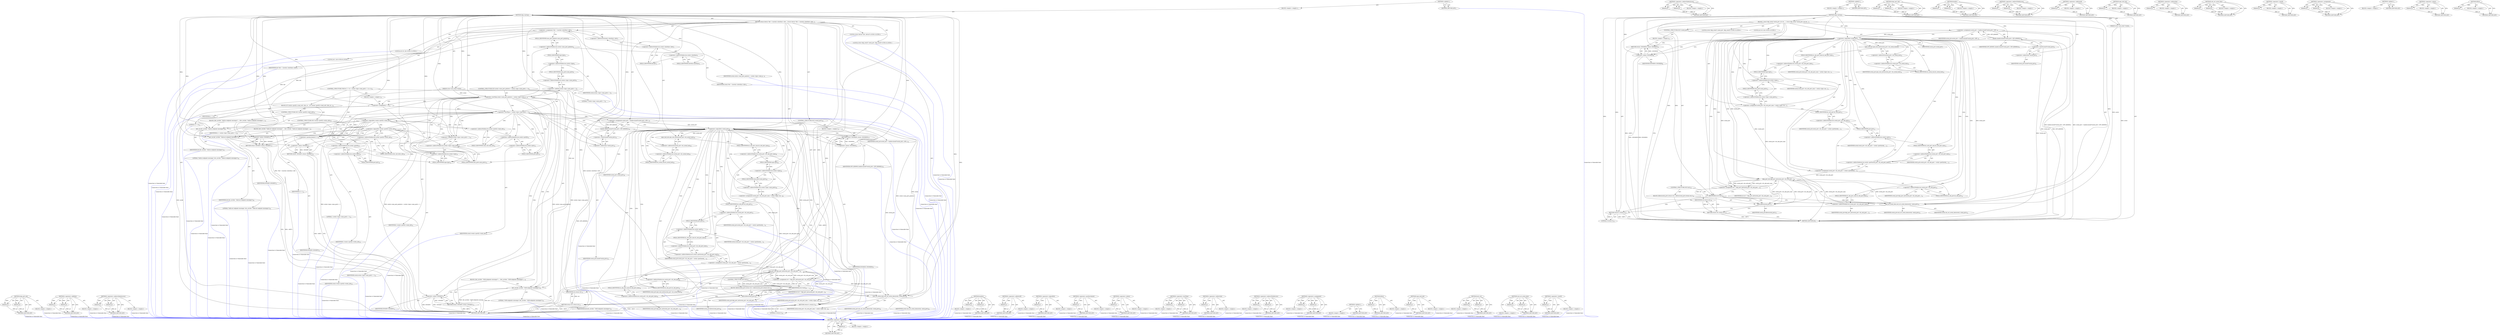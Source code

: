 digraph "&lt;operator&gt;.sizeOf" {
vulnerable_112 [label=<(METHOD,&lt;operator&gt;.logicalNot)>];
vulnerable_113 [label=<(PARAM,p1)>];
vulnerable_114 [label=<(BLOCK,&lt;empty&gt;,&lt;empty&gt;)>];
vulnerable_115 [label=<(METHOD_RETURN,ANY)>];
vulnerable_133 [label=<(METHOD,&lt;operator&gt;.indirectIndexAccess)>];
vulnerable_134 [label=<(PARAM,p1)>];
vulnerable_135 [label=<(PARAM,p2)>];
vulnerable_136 [label=<(BLOCK,&lt;empty&gt;,&lt;empty&gt;)>];
vulnerable_137 [label=<(METHOD_RETURN,ANY)>];
vulnerable_6 [label=<(METHOD,&lt;global&gt;)<SUB>1</SUB>>];
vulnerable_7 [label=<(BLOCK,&lt;empty&gt;,&lt;empty&gt;)<SUB>1</SUB>>];
vulnerable_8 [label=<(METHOD,digi_startup)<SUB>1</SUB>>];
vulnerable_9 [label=<(PARAM,struct usb_serial *serial)<SUB>1</SUB>>];
vulnerable_10 [label=<(BLOCK,{
 	struct digi_serial *serial_priv;
 	int ret;...,{
 	struct digi_serial *serial_priv;
 	int ret;...)<SUB>2</SUB>>];
vulnerable_11 [label="<(LOCAL,struct digi_serial* serial_priv: digi_serial*)<SUB>3</SUB>>"];
vulnerable_12 [label="<(LOCAL,int ret: int)<SUB>4</SUB>>"];
vulnerable_13 [label=<(&lt;operator&gt;.assignment,serial_priv = kzalloc(sizeof(*serial_priv), GFP...)<SUB>6</SUB>>];
vulnerable_14 [label=<(IDENTIFIER,serial_priv,serial_priv = kzalloc(sizeof(*serial_priv), GFP...)<SUB>6</SUB>>];
vulnerable_15 [label=<(kzalloc,kzalloc(sizeof(*serial_priv), GFP_KERNEL))<SUB>6</SUB>>];
vulnerable_16 [label=<(&lt;operator&gt;.sizeOf,sizeof(*serial_priv))<SUB>6</SUB>>];
vulnerable_17 [label=<(&lt;operator&gt;.indirection,*serial_priv)<SUB>6</SUB>>];
vulnerable_18 [label=<(IDENTIFIER,serial_priv,sizeof(*serial_priv))<SUB>6</SUB>>];
vulnerable_19 [label=<(IDENTIFIER,GFP_KERNEL,kzalloc(sizeof(*serial_priv), GFP_KERNEL))<SUB>6</SUB>>];
vulnerable_20 [label=<(CONTROL_STRUCTURE,IF,if (!serial_priv))<SUB>7</SUB>>];
vulnerable_21 [label=<(&lt;operator&gt;.logicalNot,!serial_priv)<SUB>7</SUB>>];
vulnerable_22 [label=<(IDENTIFIER,serial_priv,!serial_priv)<SUB>7</SUB>>];
vulnerable_23 [label=<(BLOCK,&lt;empty&gt;,&lt;empty&gt;)<SUB>8</SUB>>];
vulnerable_24 [label=<(RETURN,return -ENOMEM;,return -ENOMEM;)<SUB>8</SUB>>];
vulnerable_25 [label=<(&lt;operator&gt;.minus,-ENOMEM)<SUB>8</SUB>>];
vulnerable_26 [label=<(IDENTIFIER,ENOMEM,-ENOMEM)<SUB>8</SUB>>];
vulnerable_27 [label=<(spin_lock_init,spin_lock_init(&amp;serial_priv-&gt;ds_serial_lock))<SUB>10</SUB>>];
vulnerable_28 [label=<(&lt;operator&gt;.addressOf,&amp;serial_priv-&gt;ds_serial_lock)<SUB>10</SUB>>];
vulnerable_29 [label=<(&lt;operator&gt;.indirectFieldAccess,serial_priv-&gt;ds_serial_lock)<SUB>10</SUB>>];
vulnerable_30 [label=<(IDENTIFIER,serial_priv,spin_lock_init(&amp;serial_priv-&gt;ds_serial_lock))<SUB>10</SUB>>];
vulnerable_31 [label=<(FIELD_IDENTIFIER,ds_serial_lock,ds_serial_lock)<SUB>10</SUB>>];
vulnerable_32 [label=<(&lt;operator&gt;.assignment,serial_priv-&gt;ds_oob_port_num = serial-&gt;type-&gt;nu...)<SUB>11</SUB>>];
vulnerable_33 [label=<(&lt;operator&gt;.indirectFieldAccess,serial_priv-&gt;ds_oob_port_num)<SUB>11</SUB>>];
vulnerable_34 [label=<(IDENTIFIER,serial_priv,serial_priv-&gt;ds_oob_port_num = serial-&gt;type-&gt;nu...)<SUB>11</SUB>>];
vulnerable_35 [label=<(FIELD_IDENTIFIER,ds_oob_port_num,ds_oob_port_num)<SUB>11</SUB>>];
vulnerable_36 [label=<(&lt;operator&gt;.indirectFieldAccess,serial-&gt;type-&gt;num_ports)<SUB>11</SUB>>];
vulnerable_37 [label=<(&lt;operator&gt;.indirectFieldAccess,serial-&gt;type)<SUB>11</SUB>>];
vulnerable_38 [label=<(IDENTIFIER,serial,serial_priv-&gt;ds_oob_port_num = serial-&gt;type-&gt;nu...)<SUB>11</SUB>>];
vulnerable_39 [label=<(FIELD_IDENTIFIER,type,type)<SUB>11</SUB>>];
vulnerable_40 [label=<(FIELD_IDENTIFIER,num_ports,num_ports)<SUB>11</SUB>>];
vulnerable_41 [label=<(&lt;operator&gt;.assignment,serial_priv-&gt;ds_oob_port = serial-&gt;port[serial_...)<SUB>12</SUB>>];
vulnerable_42 [label=<(&lt;operator&gt;.indirectFieldAccess,serial_priv-&gt;ds_oob_port)<SUB>12</SUB>>];
vulnerable_43 [label=<(IDENTIFIER,serial_priv,serial_priv-&gt;ds_oob_port = serial-&gt;port[serial_...)<SUB>12</SUB>>];
vulnerable_44 [label=<(FIELD_IDENTIFIER,ds_oob_port,ds_oob_port)<SUB>12</SUB>>];
vulnerable_45 [label=<(&lt;operator&gt;.indirectIndexAccess,serial-&gt;port[serial_priv-&gt;ds_oob_port_num])<SUB>12</SUB>>];
vulnerable_46 [label=<(&lt;operator&gt;.indirectFieldAccess,serial-&gt;port)<SUB>12</SUB>>];
vulnerable_47 [label=<(IDENTIFIER,serial,serial_priv-&gt;ds_oob_port = serial-&gt;port[serial_...)<SUB>12</SUB>>];
vulnerable_48 [label=<(FIELD_IDENTIFIER,port,port)<SUB>12</SUB>>];
vulnerable_49 [label=<(&lt;operator&gt;.indirectFieldAccess,serial_priv-&gt;ds_oob_port_num)<SUB>12</SUB>>];
vulnerable_50 [label=<(IDENTIFIER,serial_priv,serial_priv-&gt;ds_oob_port = serial-&gt;port[serial_...)<SUB>12</SUB>>];
vulnerable_51 [label=<(FIELD_IDENTIFIER,ds_oob_port_num,ds_oob_port_num)<SUB>12</SUB>>];
vulnerable_52 [label=<(&lt;operator&gt;.assignment,ret = digi_port_init(serial_priv-&gt;ds_oob_port,
...)<SUB>14</SUB>>];
vulnerable_53 [label=<(IDENTIFIER,ret,ret = digi_port_init(serial_priv-&gt;ds_oob_port,
...)<SUB>14</SUB>>];
vulnerable_54 [label=<(digi_port_init,digi_port_init(serial_priv-&gt;ds_oob_port,
						...)<SUB>14</SUB>>];
vulnerable_55 [label=<(&lt;operator&gt;.indirectFieldAccess,serial_priv-&gt;ds_oob_port)<SUB>14</SUB>>];
vulnerable_56 [label=<(IDENTIFIER,serial_priv,digi_port_init(serial_priv-&gt;ds_oob_port,
						...)<SUB>14</SUB>>];
vulnerable_57 [label=<(FIELD_IDENTIFIER,ds_oob_port,ds_oob_port)<SUB>14</SUB>>];
vulnerable_58 [label=<(&lt;operator&gt;.indirectFieldAccess,serial_priv-&gt;ds_oob_port_num)<SUB>15</SUB>>];
vulnerable_59 [label=<(IDENTIFIER,serial_priv,digi_port_init(serial_priv-&gt;ds_oob_port,
						...)<SUB>15</SUB>>];
vulnerable_60 [label=<(FIELD_IDENTIFIER,ds_oob_port_num,ds_oob_port_num)<SUB>15</SUB>>];
vulnerable_61 [label=<(CONTROL_STRUCTURE,IF,if (ret))<SUB>16</SUB>>];
vulnerable_62 [label=<(IDENTIFIER,ret,if (ret))<SUB>16</SUB>>];
vulnerable_63 [label=<(BLOCK,{
		kfree(serial_priv);
		return ret;
	},{
		kfree(serial_priv);
		return ret;
	})<SUB>16</SUB>>];
vulnerable_64 [label=<(kfree,kfree(serial_priv))<SUB>17</SUB>>];
vulnerable_65 [label=<(IDENTIFIER,serial_priv,kfree(serial_priv))<SUB>17</SUB>>];
vulnerable_66 [label=<(RETURN,return ret;,return ret;)<SUB>18</SUB>>];
vulnerable_67 [label=<(IDENTIFIER,ret,return ret;)<SUB>18</SUB>>];
vulnerable_68 [label=<(usb_set_serial_data,usb_set_serial_data(serial, serial_priv))<SUB>21</SUB>>];
vulnerable_69 [label=<(IDENTIFIER,serial,usb_set_serial_data(serial, serial_priv))<SUB>21</SUB>>];
vulnerable_70 [label=<(IDENTIFIER,serial_priv,usb_set_serial_data(serial, serial_priv))<SUB>21</SUB>>];
vulnerable_71 [label=<(RETURN,return 0;,return 0;)<SUB>23</SUB>>];
vulnerable_72 [label=<(LITERAL,0,return 0;)<SUB>23</SUB>>];
vulnerable_73 [label=<(METHOD_RETURN,int)<SUB>1</SUB>>];
vulnerable_75 [label=<(METHOD_RETURN,ANY)<SUB>1</SUB>>];
vulnerable_138 [label=<(METHOD,digi_port_init)>];
vulnerable_139 [label=<(PARAM,p1)>];
vulnerable_140 [label=<(PARAM,p2)>];
vulnerable_141 [label=<(BLOCK,&lt;empty&gt;,&lt;empty&gt;)>];
vulnerable_142 [label=<(METHOD_RETURN,ANY)>];
vulnerable_99 [label=<(METHOD,kzalloc)>];
vulnerable_100 [label=<(PARAM,p1)>];
vulnerable_101 [label=<(PARAM,p2)>];
vulnerable_102 [label=<(BLOCK,&lt;empty&gt;,&lt;empty&gt;)>];
vulnerable_103 [label=<(METHOD_RETURN,ANY)>];
vulnerable_128 [label=<(METHOD,&lt;operator&gt;.indirectFieldAccess)>];
vulnerable_129 [label=<(PARAM,p1)>];
vulnerable_130 [label=<(PARAM,p2)>];
vulnerable_131 [label=<(BLOCK,&lt;empty&gt;,&lt;empty&gt;)>];
vulnerable_132 [label=<(METHOD_RETURN,ANY)>];
vulnerable_124 [label=<(METHOD,&lt;operator&gt;.addressOf)>];
vulnerable_125 [label=<(PARAM,p1)>];
vulnerable_126 [label=<(BLOCK,&lt;empty&gt;,&lt;empty&gt;)>];
vulnerable_127 [label=<(METHOD_RETURN,ANY)>];
vulnerable_120 [label=<(METHOD,spin_lock_init)>];
vulnerable_121 [label=<(PARAM,p1)>];
vulnerable_122 [label=<(BLOCK,&lt;empty&gt;,&lt;empty&gt;)>];
vulnerable_123 [label=<(METHOD_RETURN,ANY)>];
vulnerable_108 [label=<(METHOD,&lt;operator&gt;.indirection)>];
vulnerable_109 [label=<(PARAM,p1)>];
vulnerable_110 [label=<(BLOCK,&lt;empty&gt;,&lt;empty&gt;)>];
vulnerable_111 [label=<(METHOD_RETURN,ANY)>];
vulnerable_147 [label=<(METHOD,usb_set_serial_data)>];
vulnerable_148 [label=<(PARAM,p1)>];
vulnerable_149 [label=<(PARAM,p2)>];
vulnerable_150 [label=<(BLOCK,&lt;empty&gt;,&lt;empty&gt;)>];
vulnerable_151 [label=<(METHOD_RETURN,ANY)>];
vulnerable_104 [label=<(METHOD,&lt;operator&gt;.sizeOf)>];
vulnerable_105 [label=<(PARAM,p1)>];
vulnerable_106 [label=<(BLOCK,&lt;empty&gt;,&lt;empty&gt;)>];
vulnerable_107 [label=<(METHOD_RETURN,ANY)>];
vulnerable_94 [label=<(METHOD,&lt;operator&gt;.assignment)>];
vulnerable_95 [label=<(PARAM,p1)>];
vulnerable_96 [label=<(PARAM,p2)>];
vulnerable_97 [label=<(BLOCK,&lt;empty&gt;,&lt;empty&gt;)>];
vulnerable_98 [label=<(METHOD_RETURN,ANY)>];
vulnerable_88 [label=<(METHOD,&lt;global&gt;)<SUB>1</SUB>>];
vulnerable_89 [label=<(BLOCK,&lt;empty&gt;,&lt;empty&gt;)>];
vulnerable_90 [label=<(METHOD_RETURN,ANY)>];
vulnerable_116 [label=<(METHOD,&lt;operator&gt;.minus)>];
vulnerable_117 [label=<(PARAM,p1)>];
vulnerable_118 [label=<(BLOCK,&lt;empty&gt;,&lt;empty&gt;)>];
vulnerable_119 [label=<(METHOD_RETURN,ANY)>];
vulnerable_143 [label=<(METHOD,kfree)>];
vulnerable_144 [label=<(PARAM,p1)>];
vulnerable_145 [label=<(BLOCK,&lt;empty&gt;,&lt;empty&gt;)>];
vulnerable_146 [label=<(METHOD_RETURN,ANY)>];
fixed_243 [label=<(METHOD,digi_port_init)>];
fixed_244 [label=<(PARAM,p1)>];
fixed_245 [label=<(PARAM,p2)>];
fixed_246 [label=<(BLOCK,&lt;empty&gt;,&lt;empty&gt;)>];
fixed_247 [label=<(METHOD_RETURN,ANY)>];
fixed_199 [label=<(METHOD,&lt;operator&gt;.addition)>];
fixed_200 [label=<(PARAM,p1)>];
fixed_201 [label=<(PARAM,p2)>];
fixed_202 [label=<(BLOCK,&lt;empty&gt;,&lt;empty&gt;)>];
fixed_203 [label=<(METHOD_RETURN,ANY)>];
fixed_221 [label=<(METHOD,&lt;operator&gt;.indirectIndexAccess)>];
fixed_222 [label=<(PARAM,p1)>];
fixed_223 [label=<(PARAM,p2)>];
fixed_224 [label=<(BLOCK,&lt;empty&gt;,&lt;empty&gt;)>];
fixed_225 [label=<(METHOD_RETURN,ANY)>];
fixed_6 [label=<(METHOD,&lt;global&gt;)<SUB>1</SUB>>];
fixed_7 [label=<(BLOCK,&lt;empty&gt;,&lt;empty&gt;)<SUB>1</SUB>>];
fixed_8 [label=<(METHOD,digi_startup)<SUB>1</SUB>>];
fixed_9 [label=<(PARAM,struct usb_serial *serial)<SUB>1</SUB>>];
fixed_10 [label=<(BLOCK,{
	struct device *dev = &amp;serial-&gt;interface-&gt;dev...,{
	struct device *dev = &amp;serial-&gt;interface-&gt;dev...)<SUB>2</SUB>>];
fixed_11 [label="<(LOCAL,struct device* dev: device*)<SUB>3</SUB>>"];
fixed_12 [label=<(&lt;operator&gt;.assignment,*dev = &amp;serial-&gt;interface-&gt;dev)<SUB>3</SUB>>];
fixed_13 [label=<(IDENTIFIER,dev,*dev = &amp;serial-&gt;interface-&gt;dev)<SUB>3</SUB>>];
fixed_14 [label=<(&lt;operator&gt;.addressOf,&amp;serial-&gt;interface-&gt;dev)<SUB>3</SUB>>];
fixed_15 [label=<(&lt;operator&gt;.indirectFieldAccess,serial-&gt;interface-&gt;dev)<SUB>3</SUB>>];
fixed_16 [label=<(&lt;operator&gt;.indirectFieldAccess,serial-&gt;interface)<SUB>3</SUB>>];
fixed_17 [label=<(IDENTIFIER,serial,*dev = &amp;serial-&gt;interface-&gt;dev)<SUB>3</SUB>>];
fixed_18 [label=<(FIELD_IDENTIFIER,interface,interface)<SUB>3</SUB>>];
fixed_19 [label=<(FIELD_IDENTIFIER,dev,dev)<SUB>3</SUB>>];
fixed_20 [label="<(LOCAL,struct digi_serial* serial_priv: digi_serial*)<SUB>4</SUB>>"];
fixed_21 [label="<(LOCAL,int ret: int)<SUB>5</SUB>>"];
fixed_22 [label="<(LOCAL,int i: int)<SUB>6</SUB>>"];
fixed_23 [label=<(CONTROL_STRUCTURE,IF,if (serial-&gt;num_port_pointers &lt; serial-&gt;type-&gt;num_ports + 1))<SUB>9</SUB>>];
fixed_24 [label=<(&lt;operator&gt;.lessThan,serial-&gt;num_port_pointers &lt; serial-&gt;type-&gt;num_p...)<SUB>9</SUB>>];
fixed_25 [label=<(&lt;operator&gt;.indirectFieldAccess,serial-&gt;num_port_pointers)<SUB>9</SUB>>];
fixed_26 [label=<(IDENTIFIER,serial,serial-&gt;num_port_pointers &lt; serial-&gt;type-&gt;num_p...)<SUB>9</SUB>>];
fixed_27 [label=<(FIELD_IDENTIFIER,num_port_pointers,num_port_pointers)<SUB>9</SUB>>];
fixed_28 [label=<(&lt;operator&gt;.addition,serial-&gt;type-&gt;num_ports + 1)<SUB>9</SUB>>];
fixed_29 [label=<(&lt;operator&gt;.indirectFieldAccess,serial-&gt;type-&gt;num_ports)<SUB>9</SUB>>];
fixed_30 [label=<(&lt;operator&gt;.indirectFieldAccess,serial-&gt;type)<SUB>9</SUB>>];
fixed_31 [label=<(IDENTIFIER,serial,serial-&gt;type-&gt;num_ports + 1)<SUB>9</SUB>>];
fixed_32 [label=<(FIELD_IDENTIFIER,type,type)<SUB>9</SUB>>];
fixed_33 [label=<(FIELD_IDENTIFIER,num_ports,num_ports)<SUB>9</SUB>>];
fixed_34 [label=<(LITERAL,1,serial-&gt;type-&gt;num_ports + 1)<SUB>9</SUB>>];
fixed_35 [label=<(BLOCK,{
		dev_err(dev, &quot;OOB endpoints missing\n&quot;);
		...,{
		dev_err(dev, &quot;OOB endpoints missing\n&quot;);
		...)<SUB>9</SUB>>];
fixed_36 [label=<(dev_err,dev_err(dev, &quot;OOB endpoints missing\n&quot;))<SUB>10</SUB>>];
fixed_37 [label=<(IDENTIFIER,dev,dev_err(dev, &quot;OOB endpoints missing\n&quot;))<SUB>10</SUB>>];
fixed_38 [label=<(LITERAL,&quot;OOB endpoints missing\n&quot;,dev_err(dev, &quot;OOB endpoints missing\n&quot;))<SUB>10</SUB>>];
fixed_39 [label=<(RETURN,return -ENODEV;,return -ENODEV;)<SUB>11</SUB>>];
fixed_40 [label=<(&lt;operator&gt;.minus,-ENODEV)<SUB>11</SUB>>];
fixed_41 [label=<(IDENTIFIER,ENODEV,-ENODEV)<SUB>11</SUB>>];
fixed_42 [label=<(CONTROL_STRUCTURE,FOR,for (i = 0;i &lt; serial-&gt;type-&gt;num_ports + 1;i++))<SUB>14</SUB>>];
fixed_43 [label=<(BLOCK,&lt;empty&gt;,&lt;empty&gt;)<SUB>14</SUB>>];
fixed_44 [label=<(&lt;operator&gt;.assignment,i = 0)<SUB>14</SUB>>];
fixed_45 [label=<(IDENTIFIER,i,i = 0)<SUB>14</SUB>>];
fixed_46 [label=<(LITERAL,0,i = 0)<SUB>14</SUB>>];
fixed_47 [label=<(&lt;operator&gt;.lessThan,i &lt; serial-&gt;type-&gt;num_ports + 1)<SUB>14</SUB>>];
fixed_48 [label=<(IDENTIFIER,i,i &lt; serial-&gt;type-&gt;num_ports + 1)<SUB>14</SUB>>];
fixed_49 [label=<(&lt;operator&gt;.addition,serial-&gt;type-&gt;num_ports + 1)<SUB>14</SUB>>];
fixed_50 [label=<(&lt;operator&gt;.indirectFieldAccess,serial-&gt;type-&gt;num_ports)<SUB>14</SUB>>];
fixed_51 [label=<(&lt;operator&gt;.indirectFieldAccess,serial-&gt;type)<SUB>14</SUB>>];
fixed_52 [label=<(IDENTIFIER,serial,serial-&gt;type-&gt;num_ports + 1)<SUB>14</SUB>>];
fixed_53 [label=<(FIELD_IDENTIFIER,type,type)<SUB>14</SUB>>];
fixed_54 [label=<(FIELD_IDENTIFIER,num_ports,num_ports)<SUB>14</SUB>>];
fixed_55 [label=<(LITERAL,1,serial-&gt;type-&gt;num_ports + 1)<SUB>14</SUB>>];
fixed_56 [label=<(&lt;operator&gt;.postIncrement,i++)<SUB>14</SUB>>];
fixed_57 [label=<(IDENTIFIER,i,i++)<SUB>14</SUB>>];
fixed_58 [label=<(BLOCK,{
		if (!serial-&gt;port[i]-&gt;read_urb) {
			dev_er...,{
		if (!serial-&gt;port[i]-&gt;read_urb) {
			dev_er...)<SUB>14</SUB>>];
fixed_59 [label=<(CONTROL_STRUCTURE,IF,if (!serial-&gt;port[i]-&gt;read_urb))<SUB>15</SUB>>];
fixed_60 [label=<(&lt;operator&gt;.logicalNot,!serial-&gt;port[i]-&gt;read_urb)<SUB>15</SUB>>];
fixed_61 [label=<(&lt;operator&gt;.indirectFieldAccess,serial-&gt;port[i]-&gt;read_urb)<SUB>15</SUB>>];
fixed_62 [label=<(&lt;operator&gt;.indirectIndexAccess,serial-&gt;port[i])<SUB>15</SUB>>];
fixed_63 [label=<(&lt;operator&gt;.indirectFieldAccess,serial-&gt;port)<SUB>15</SUB>>];
fixed_64 [label=<(IDENTIFIER,serial,!serial-&gt;port[i]-&gt;read_urb)<SUB>15</SUB>>];
fixed_65 [label=<(FIELD_IDENTIFIER,port,port)<SUB>15</SUB>>];
fixed_66 [label=<(IDENTIFIER,i,!serial-&gt;port[i]-&gt;read_urb)<SUB>15</SUB>>];
fixed_67 [label=<(FIELD_IDENTIFIER,read_urb,read_urb)<SUB>15</SUB>>];
fixed_68 [label=<(BLOCK,{
			dev_err(dev, &quot;bulk-in endpoint missing\n&quot;)...,{
			dev_err(dev, &quot;bulk-in endpoint missing\n&quot;)...)<SUB>15</SUB>>];
fixed_69 [label=<(dev_err,dev_err(dev, &quot;bulk-in endpoint missing\n&quot;))<SUB>16</SUB>>];
fixed_70 [label=<(IDENTIFIER,dev,dev_err(dev, &quot;bulk-in endpoint missing\n&quot;))<SUB>16</SUB>>];
fixed_71 [label=<(LITERAL,&quot;bulk-in endpoint missing\n&quot;,dev_err(dev, &quot;bulk-in endpoint missing\n&quot;))<SUB>16</SUB>>];
fixed_72 [label=<(RETURN,return -ENODEV;,return -ENODEV;)<SUB>17</SUB>>];
fixed_73 [label=<(&lt;operator&gt;.minus,-ENODEV)<SUB>17</SUB>>];
fixed_74 [label=<(IDENTIFIER,ENODEV,-ENODEV)<SUB>17</SUB>>];
fixed_75 [label=<(CONTROL_STRUCTURE,IF,if (!serial-&gt;port[i]-&gt;write_urb))<SUB>19</SUB>>];
fixed_76 [label=<(&lt;operator&gt;.logicalNot,!serial-&gt;port[i]-&gt;write_urb)<SUB>19</SUB>>];
fixed_77 [label=<(&lt;operator&gt;.indirectFieldAccess,serial-&gt;port[i]-&gt;write_urb)<SUB>19</SUB>>];
fixed_78 [label=<(&lt;operator&gt;.indirectIndexAccess,serial-&gt;port[i])<SUB>19</SUB>>];
fixed_79 [label=<(&lt;operator&gt;.indirectFieldAccess,serial-&gt;port)<SUB>19</SUB>>];
fixed_80 [label=<(IDENTIFIER,serial,!serial-&gt;port[i]-&gt;write_urb)<SUB>19</SUB>>];
fixed_81 [label=<(FIELD_IDENTIFIER,port,port)<SUB>19</SUB>>];
fixed_82 [label=<(IDENTIFIER,i,!serial-&gt;port[i]-&gt;write_urb)<SUB>19</SUB>>];
fixed_83 [label=<(FIELD_IDENTIFIER,write_urb,write_urb)<SUB>19</SUB>>];
fixed_84 [label=<(BLOCK,{
			dev_err(dev, &quot;bulk-out endpoint missing\n&quot;...,{
			dev_err(dev, &quot;bulk-out endpoint missing\n&quot;...)<SUB>19</SUB>>];
fixed_85 [label=<(dev_err,dev_err(dev, &quot;bulk-out endpoint missing\n&quot;))<SUB>20</SUB>>];
fixed_86 [label=<(IDENTIFIER,dev,dev_err(dev, &quot;bulk-out endpoint missing\n&quot;))<SUB>20</SUB>>];
fixed_87 [label=<(LITERAL,&quot;bulk-out endpoint missing\n&quot;,dev_err(dev, &quot;bulk-out endpoint missing\n&quot;))<SUB>20</SUB>>];
fixed_88 [label=<(RETURN,return -ENODEV;,return -ENODEV;)<SUB>21</SUB>>];
fixed_89 [label=<(&lt;operator&gt;.minus,-ENODEV)<SUB>21</SUB>>];
fixed_90 [label=<(IDENTIFIER,ENODEV,-ENODEV)<SUB>21</SUB>>];
fixed_91 [label=<(&lt;operator&gt;.assignment,serial_priv = kzalloc(sizeof(*serial_priv), GFP...)<SUB>25</SUB>>];
fixed_92 [label=<(IDENTIFIER,serial_priv,serial_priv = kzalloc(sizeof(*serial_priv), GFP...)<SUB>25</SUB>>];
fixed_93 [label=<(kzalloc,kzalloc(sizeof(*serial_priv), GFP_KERNEL))<SUB>25</SUB>>];
fixed_94 [label=<(&lt;operator&gt;.sizeOf,sizeof(*serial_priv))<SUB>25</SUB>>];
fixed_95 [label=<(&lt;operator&gt;.indirection,*serial_priv)<SUB>25</SUB>>];
fixed_96 [label=<(IDENTIFIER,serial_priv,sizeof(*serial_priv))<SUB>25</SUB>>];
fixed_97 [label=<(IDENTIFIER,GFP_KERNEL,kzalloc(sizeof(*serial_priv), GFP_KERNEL))<SUB>25</SUB>>];
fixed_98 [label=<(CONTROL_STRUCTURE,IF,if (!serial_priv))<SUB>26</SUB>>];
fixed_99 [label=<(&lt;operator&gt;.logicalNot,!serial_priv)<SUB>26</SUB>>];
fixed_100 [label=<(IDENTIFIER,serial_priv,!serial_priv)<SUB>26</SUB>>];
fixed_101 [label=<(BLOCK,&lt;empty&gt;,&lt;empty&gt;)<SUB>27</SUB>>];
fixed_102 [label=<(RETURN,return -ENOMEM;,return -ENOMEM;)<SUB>27</SUB>>];
fixed_103 [label=<(&lt;operator&gt;.minus,-ENOMEM)<SUB>27</SUB>>];
fixed_104 [label=<(IDENTIFIER,ENOMEM,-ENOMEM)<SUB>27</SUB>>];
fixed_105 [label=<(spin_lock_init,spin_lock_init(&amp;serial_priv-&gt;ds_serial_lock))<SUB>29</SUB>>];
fixed_106 [label=<(&lt;operator&gt;.addressOf,&amp;serial_priv-&gt;ds_serial_lock)<SUB>29</SUB>>];
fixed_107 [label=<(&lt;operator&gt;.indirectFieldAccess,serial_priv-&gt;ds_serial_lock)<SUB>29</SUB>>];
fixed_108 [label=<(IDENTIFIER,serial_priv,spin_lock_init(&amp;serial_priv-&gt;ds_serial_lock))<SUB>29</SUB>>];
fixed_109 [label=<(FIELD_IDENTIFIER,ds_serial_lock,ds_serial_lock)<SUB>29</SUB>>];
fixed_110 [label=<(&lt;operator&gt;.assignment,serial_priv-&gt;ds_oob_port_num = serial-&gt;type-&gt;nu...)<SUB>30</SUB>>];
fixed_111 [label=<(&lt;operator&gt;.indirectFieldAccess,serial_priv-&gt;ds_oob_port_num)<SUB>30</SUB>>];
fixed_112 [label=<(IDENTIFIER,serial_priv,serial_priv-&gt;ds_oob_port_num = serial-&gt;type-&gt;nu...)<SUB>30</SUB>>];
fixed_113 [label=<(FIELD_IDENTIFIER,ds_oob_port_num,ds_oob_port_num)<SUB>30</SUB>>];
fixed_114 [label=<(&lt;operator&gt;.indirectFieldAccess,serial-&gt;type-&gt;num_ports)<SUB>30</SUB>>];
fixed_115 [label=<(&lt;operator&gt;.indirectFieldAccess,serial-&gt;type)<SUB>30</SUB>>];
fixed_116 [label=<(IDENTIFIER,serial,serial_priv-&gt;ds_oob_port_num = serial-&gt;type-&gt;nu...)<SUB>30</SUB>>];
fixed_117 [label=<(FIELD_IDENTIFIER,type,type)<SUB>30</SUB>>];
fixed_118 [label=<(FIELD_IDENTIFIER,num_ports,num_ports)<SUB>30</SUB>>];
fixed_119 [label=<(&lt;operator&gt;.assignment,serial_priv-&gt;ds_oob_port = serial-&gt;port[serial_...)<SUB>31</SUB>>];
fixed_120 [label=<(&lt;operator&gt;.indirectFieldAccess,serial_priv-&gt;ds_oob_port)<SUB>31</SUB>>];
fixed_121 [label=<(IDENTIFIER,serial_priv,serial_priv-&gt;ds_oob_port = serial-&gt;port[serial_...)<SUB>31</SUB>>];
fixed_122 [label=<(FIELD_IDENTIFIER,ds_oob_port,ds_oob_port)<SUB>31</SUB>>];
fixed_123 [label=<(&lt;operator&gt;.indirectIndexAccess,serial-&gt;port[serial_priv-&gt;ds_oob_port_num])<SUB>31</SUB>>];
fixed_124 [label=<(&lt;operator&gt;.indirectFieldAccess,serial-&gt;port)<SUB>31</SUB>>];
fixed_125 [label=<(IDENTIFIER,serial,serial_priv-&gt;ds_oob_port = serial-&gt;port[serial_...)<SUB>31</SUB>>];
fixed_126 [label=<(FIELD_IDENTIFIER,port,port)<SUB>31</SUB>>];
fixed_127 [label=<(&lt;operator&gt;.indirectFieldAccess,serial_priv-&gt;ds_oob_port_num)<SUB>31</SUB>>];
fixed_128 [label=<(IDENTIFIER,serial_priv,serial_priv-&gt;ds_oob_port = serial-&gt;port[serial_...)<SUB>31</SUB>>];
fixed_129 [label=<(FIELD_IDENTIFIER,ds_oob_port_num,ds_oob_port_num)<SUB>31</SUB>>];
fixed_130 [label=<(&lt;operator&gt;.assignment,ret = digi_port_init(serial_priv-&gt;ds_oob_port,
...)<SUB>33</SUB>>];
fixed_131 [label=<(IDENTIFIER,ret,ret = digi_port_init(serial_priv-&gt;ds_oob_port,
...)<SUB>33</SUB>>];
fixed_132 [label=<(digi_port_init,digi_port_init(serial_priv-&gt;ds_oob_port,
						...)<SUB>33</SUB>>];
fixed_133 [label=<(&lt;operator&gt;.indirectFieldAccess,serial_priv-&gt;ds_oob_port)<SUB>33</SUB>>];
fixed_134 [label=<(IDENTIFIER,serial_priv,digi_port_init(serial_priv-&gt;ds_oob_port,
						...)<SUB>33</SUB>>];
fixed_135 [label=<(FIELD_IDENTIFIER,ds_oob_port,ds_oob_port)<SUB>33</SUB>>];
fixed_136 [label=<(&lt;operator&gt;.indirectFieldAccess,serial_priv-&gt;ds_oob_port_num)<SUB>34</SUB>>];
fixed_137 [label=<(IDENTIFIER,serial_priv,digi_port_init(serial_priv-&gt;ds_oob_port,
						...)<SUB>34</SUB>>];
fixed_138 [label=<(FIELD_IDENTIFIER,ds_oob_port_num,ds_oob_port_num)<SUB>34</SUB>>];
fixed_139 [label=<(CONTROL_STRUCTURE,IF,if (ret))<SUB>35</SUB>>];
fixed_140 [label=<(IDENTIFIER,ret,if (ret))<SUB>35</SUB>>];
fixed_141 [label=<(BLOCK,{
		kfree(serial_priv);
		return ret;
	},{
		kfree(serial_priv);
		return ret;
	})<SUB>35</SUB>>];
fixed_142 [label=<(kfree,kfree(serial_priv))<SUB>36</SUB>>];
fixed_143 [label=<(IDENTIFIER,serial_priv,kfree(serial_priv))<SUB>36</SUB>>];
fixed_144 [label=<(RETURN,return ret;,return ret;)<SUB>37</SUB>>];
fixed_145 [label=<(IDENTIFIER,ret,return ret;)<SUB>37</SUB>>];
fixed_146 [label=<(usb_set_serial_data,usb_set_serial_data(serial, serial_priv))<SUB>40</SUB>>];
fixed_147 [label=<(IDENTIFIER,serial,usb_set_serial_data(serial, serial_priv))<SUB>40</SUB>>];
fixed_148 [label=<(IDENTIFIER,serial_priv,usb_set_serial_data(serial, serial_priv))<SUB>40</SUB>>];
fixed_149 [label=<(RETURN,return 0;,return 0;)<SUB>42</SUB>>];
fixed_150 [label=<(LITERAL,0,return 0;)<SUB>42</SUB>>];
fixed_151 [label=<(METHOD_RETURN,int)<SUB>1</SUB>>];
fixed_153 [label=<(METHOD_RETURN,ANY)<SUB>1</SUB>>];
fixed_226 [label=<(METHOD,kzalloc)>];
fixed_227 [label=<(PARAM,p1)>];
fixed_228 [label=<(PARAM,p2)>];
fixed_229 [label=<(BLOCK,&lt;empty&gt;,&lt;empty&gt;)>];
fixed_230 [label=<(METHOD_RETURN,ANY)>];
fixed_185 [label=<(METHOD,&lt;operator&gt;.addressOf)>];
fixed_186 [label=<(PARAM,p1)>];
fixed_187 [label=<(BLOCK,&lt;empty&gt;,&lt;empty&gt;)>];
fixed_188 [label=<(METHOD_RETURN,ANY)>];
fixed_217 [label=<(METHOD,&lt;operator&gt;.logicalNot)>];
fixed_218 [label=<(PARAM,p1)>];
fixed_219 [label=<(BLOCK,&lt;empty&gt;,&lt;empty&gt;)>];
fixed_220 [label=<(METHOD_RETURN,ANY)>];
fixed_213 [label=<(METHOD,&lt;operator&gt;.postIncrement)>];
fixed_214 [label=<(PARAM,p1)>];
fixed_215 [label=<(BLOCK,&lt;empty&gt;,&lt;empty&gt;)>];
fixed_216 [label=<(METHOD_RETURN,ANY)>];
fixed_209 [label=<(METHOD,&lt;operator&gt;.minus)>];
fixed_210 [label=<(PARAM,p1)>];
fixed_211 [label=<(BLOCK,&lt;empty&gt;,&lt;empty&gt;)>];
fixed_212 [label=<(METHOD_RETURN,ANY)>];
fixed_194 [label=<(METHOD,&lt;operator&gt;.lessThan)>];
fixed_195 [label=<(PARAM,p1)>];
fixed_196 [label=<(PARAM,p2)>];
fixed_197 [label=<(BLOCK,&lt;empty&gt;,&lt;empty&gt;)>];
fixed_198 [label=<(METHOD_RETURN,ANY)>];
fixed_235 [label=<(METHOD,&lt;operator&gt;.indirection)>];
fixed_236 [label=<(PARAM,p1)>];
fixed_237 [label=<(BLOCK,&lt;empty&gt;,&lt;empty&gt;)>];
fixed_238 [label=<(METHOD_RETURN,ANY)>];
fixed_189 [label=<(METHOD,&lt;operator&gt;.indirectFieldAccess)>];
fixed_190 [label=<(PARAM,p1)>];
fixed_191 [label=<(PARAM,p2)>];
fixed_192 [label=<(BLOCK,&lt;empty&gt;,&lt;empty&gt;)>];
fixed_193 [label=<(METHOD_RETURN,ANY)>];
fixed_180 [label=<(METHOD,&lt;operator&gt;.assignment)>];
fixed_181 [label=<(PARAM,p1)>];
fixed_182 [label=<(PARAM,p2)>];
fixed_183 [label=<(BLOCK,&lt;empty&gt;,&lt;empty&gt;)>];
fixed_184 [label=<(METHOD_RETURN,ANY)>];
fixed_174 [label=<(METHOD,&lt;global&gt;)<SUB>1</SUB>>];
fixed_175 [label=<(BLOCK,&lt;empty&gt;,&lt;empty&gt;)>];
fixed_176 [label=<(METHOD_RETURN,ANY)>];
fixed_248 [label=<(METHOD,kfree)>];
fixed_249 [label=<(PARAM,p1)>];
fixed_250 [label=<(BLOCK,&lt;empty&gt;,&lt;empty&gt;)>];
fixed_251 [label=<(METHOD_RETURN,ANY)>];
fixed_239 [label=<(METHOD,spin_lock_init)>];
fixed_240 [label=<(PARAM,p1)>];
fixed_241 [label=<(BLOCK,&lt;empty&gt;,&lt;empty&gt;)>];
fixed_242 [label=<(METHOD_RETURN,ANY)>];
fixed_204 [label=<(METHOD,dev_err)>];
fixed_205 [label=<(PARAM,p1)>];
fixed_206 [label=<(PARAM,p2)>];
fixed_207 [label=<(BLOCK,&lt;empty&gt;,&lt;empty&gt;)>];
fixed_208 [label=<(METHOD_RETURN,ANY)>];
fixed_252 [label=<(METHOD,usb_set_serial_data)>];
fixed_253 [label=<(PARAM,p1)>];
fixed_254 [label=<(PARAM,p2)>];
fixed_255 [label=<(BLOCK,&lt;empty&gt;,&lt;empty&gt;)>];
fixed_256 [label=<(METHOD_RETURN,ANY)>];
fixed_231 [label=<(METHOD,&lt;operator&gt;.sizeOf)>];
fixed_232 [label=<(PARAM,p1)>];
fixed_233 [label=<(BLOCK,&lt;empty&gt;,&lt;empty&gt;)>];
fixed_234 [label=<(METHOD_RETURN,ANY)>];
vulnerable_112 -> vulnerable_113  [key=0, label="AST: "];
vulnerable_112 -> vulnerable_113  [key=1, label="DDG: "];
vulnerable_112 -> vulnerable_114  [key=0, label="AST: "];
vulnerable_112 -> vulnerable_115  [key=0, label="AST: "];
vulnerable_112 -> vulnerable_115  [key=1, label="CFG: "];
vulnerable_113 -> vulnerable_115  [key=0, label="DDG: p1"];
vulnerable_133 -> vulnerable_134  [key=0, label="AST: "];
vulnerable_133 -> vulnerable_134  [key=1, label="DDG: "];
vulnerable_133 -> vulnerable_136  [key=0, label="AST: "];
vulnerable_133 -> vulnerable_135  [key=0, label="AST: "];
vulnerable_133 -> vulnerable_135  [key=1, label="DDG: "];
vulnerable_133 -> vulnerable_137  [key=0, label="AST: "];
vulnerable_133 -> vulnerable_137  [key=1, label="CFG: "];
vulnerable_134 -> vulnerable_137  [key=0, label="DDG: p1"];
vulnerable_135 -> vulnerable_137  [key=0, label="DDG: p2"];
vulnerable_6 -> vulnerable_7  [key=0, label="AST: "];
vulnerable_6 -> vulnerable_75  [key=0, label="AST: "];
vulnerable_6 -> vulnerable_75  [key=1, label="CFG: "];
vulnerable_7 -> vulnerable_8  [key=0, label="AST: "];
vulnerable_8 -> vulnerable_9  [key=0, label="AST: "];
vulnerable_8 -> vulnerable_9  [key=1, label="DDG: "];
vulnerable_8 -> vulnerable_10  [key=0, label="AST: "];
vulnerable_8 -> vulnerable_73  [key=0, label="AST: "];
vulnerable_8 -> vulnerable_17  [key=0, label="CFG: "];
vulnerable_8 -> vulnerable_71  [key=0, label="DDG: "];
vulnerable_8 -> vulnerable_62  [key=0, label="DDG: "];
vulnerable_8 -> vulnerable_68  [key=0, label="DDG: "];
vulnerable_8 -> vulnerable_72  [key=0, label="DDG: "];
vulnerable_8 -> vulnerable_15  [key=0, label="DDG: "];
vulnerable_8 -> vulnerable_21  [key=0, label="DDG: "];
vulnerable_8 -> vulnerable_64  [key=0, label="DDG: "];
vulnerable_8 -> vulnerable_67  [key=0, label="DDG: "];
vulnerable_8 -> vulnerable_25  [key=0, label="DDG: "];
vulnerable_9 -> vulnerable_73  [key=0, label="DDG: serial"];
vulnerable_9 -> vulnerable_68  [key=0, label="DDG: serial"];
vulnerable_10 -> vulnerable_11  [key=0, label="AST: "];
vulnerable_10 -> vulnerable_12  [key=0, label="AST: "];
vulnerable_10 -> vulnerable_13  [key=0, label="AST: "];
vulnerable_10 -> vulnerable_20  [key=0, label="AST: "];
vulnerable_10 -> vulnerable_27  [key=0, label="AST: "];
vulnerable_10 -> vulnerable_32  [key=0, label="AST: "];
vulnerable_10 -> vulnerable_41  [key=0, label="AST: "];
vulnerable_10 -> vulnerable_52  [key=0, label="AST: "];
vulnerable_10 -> vulnerable_61  [key=0, label="AST: "];
vulnerable_10 -> vulnerable_68  [key=0, label="AST: "];
vulnerable_10 -> vulnerable_71  [key=0, label="AST: "];
vulnerable_13 -> vulnerable_14  [key=0, label="AST: "];
vulnerable_13 -> vulnerable_15  [key=0, label="AST: "];
vulnerable_13 -> vulnerable_21  [key=0, label="CFG: "];
vulnerable_13 -> vulnerable_21  [key=1, label="DDG: serial_priv"];
vulnerable_13 -> vulnerable_73  [key=0, label="DDG: kzalloc(sizeof(*serial_priv), GFP_KERNEL)"];
vulnerable_13 -> vulnerable_73  [key=1, label="DDG: serial_priv = kzalloc(sizeof(*serial_priv), GFP_KERNEL)"];
vulnerable_15 -> vulnerable_16  [key=0, label="AST: "];
vulnerable_15 -> vulnerable_19  [key=0, label="AST: "];
vulnerable_15 -> vulnerable_13  [key=0, label="CFG: "];
vulnerable_15 -> vulnerable_13  [key=1, label="DDG: GFP_KERNEL"];
vulnerable_15 -> vulnerable_73  [key=0, label="DDG: GFP_KERNEL"];
vulnerable_16 -> vulnerable_17  [key=0, label="AST: "];
vulnerable_16 -> vulnerable_15  [key=0, label="CFG: "];
vulnerable_16 -> vulnerable_73  [key=0, label="DDG: *serial_priv"];
vulnerable_17 -> vulnerable_18  [key=0, label="AST: "];
vulnerable_17 -> vulnerable_16  [key=0, label="CFG: "];
vulnerable_20 -> vulnerable_21  [key=0, label="AST: "];
vulnerable_20 -> vulnerable_23  [key=0, label="AST: "];
vulnerable_21 -> vulnerable_22  [key=0, label="AST: "];
vulnerable_21 -> vulnerable_25  [key=0, label="CFG: "];
vulnerable_21 -> vulnerable_25  [key=1, label="CDG: "];
vulnerable_21 -> vulnerable_31  [key=0, label="CFG: "];
vulnerable_21 -> vulnerable_31  [key=1, label="CDG: "];
vulnerable_21 -> vulnerable_73  [key=0, label="DDG: serial_priv"];
vulnerable_21 -> vulnerable_73  [key=1, label="DDG: !serial_priv"];
vulnerable_21 -> vulnerable_27  [key=0, label="DDG: serial_priv"];
vulnerable_21 -> vulnerable_27  [key=1, label="CDG: "];
vulnerable_21 -> vulnerable_68  [key=0, label="DDG: serial_priv"];
vulnerable_21 -> vulnerable_54  [key=0, label="DDG: serial_priv"];
vulnerable_21 -> vulnerable_54  [key=1, label="CDG: "];
vulnerable_21 -> vulnerable_64  [key=0, label="DDG: serial_priv"];
vulnerable_21 -> vulnerable_24  [key=0, label="CDG: "];
vulnerable_21 -> vulnerable_48  [key=0, label="CDG: "];
vulnerable_21 -> vulnerable_32  [key=0, label="CDG: "];
vulnerable_21 -> vulnerable_58  [key=0, label="CDG: "];
vulnerable_21 -> vulnerable_49  [key=0, label="CDG: "];
vulnerable_21 -> vulnerable_60  [key=0, label="CDG: "];
vulnerable_21 -> vulnerable_33  [key=0, label="CDG: "];
vulnerable_21 -> vulnerable_42  [key=0, label="CDG: "];
vulnerable_21 -> vulnerable_51  [key=0, label="CDG: "];
vulnerable_21 -> vulnerable_57  [key=0, label="CDG: "];
vulnerable_21 -> vulnerable_28  [key=0, label="CDG: "];
vulnerable_21 -> vulnerable_36  [key=0, label="CDG: "];
vulnerable_21 -> vulnerable_52  [key=0, label="CDG: "];
vulnerable_21 -> vulnerable_37  [key=0, label="CDG: "];
vulnerable_21 -> vulnerable_46  [key=0, label="CDG: "];
vulnerable_21 -> vulnerable_41  [key=0, label="CDG: "];
vulnerable_21 -> vulnerable_45  [key=0, label="CDG: "];
vulnerable_21 -> vulnerable_40  [key=0, label="CDG: "];
vulnerable_21 -> vulnerable_29  [key=0, label="CDG: "];
vulnerable_21 -> vulnerable_44  [key=0, label="CDG: "];
vulnerable_21 -> vulnerable_35  [key=0, label="CDG: "];
vulnerable_21 -> vulnerable_55  [key=0, label="CDG: "];
vulnerable_21 -> vulnerable_62  [key=0, label="CDG: "];
vulnerable_21 -> vulnerable_39  [key=0, label="CDG: "];
vulnerable_23 -> vulnerable_24  [key=0, label="AST: "];
vulnerable_24 -> vulnerable_25  [key=0, label="AST: "];
vulnerable_24 -> vulnerable_73  [key=0, label="CFG: "];
vulnerable_24 -> vulnerable_73  [key=1, label="DDG: &lt;RET&gt;"];
vulnerable_25 -> vulnerable_26  [key=0, label="AST: "];
vulnerable_25 -> vulnerable_24  [key=0, label="CFG: "];
vulnerable_25 -> vulnerable_24  [key=1, label="DDG: -ENOMEM"];
vulnerable_25 -> vulnerable_73  [key=0, label="DDG: ENOMEM"];
vulnerable_25 -> vulnerable_73  [key=1, label="DDG: -ENOMEM"];
vulnerable_27 -> vulnerable_28  [key=0, label="AST: "];
vulnerable_27 -> vulnerable_35  [key=0, label="CFG: "];
vulnerable_28 -> vulnerable_29  [key=0, label="AST: "];
vulnerable_28 -> vulnerable_27  [key=0, label="CFG: "];
vulnerable_29 -> vulnerable_30  [key=0, label="AST: "];
vulnerable_29 -> vulnerable_31  [key=0, label="AST: "];
vulnerable_29 -> vulnerable_28  [key=0, label="CFG: "];
vulnerable_31 -> vulnerable_29  [key=0, label="CFG: "];
vulnerable_32 -> vulnerable_33  [key=0, label="AST: "];
vulnerable_32 -> vulnerable_36  [key=0, label="AST: "];
vulnerable_32 -> vulnerable_44  [key=0, label="CFG: "];
vulnerable_32 -> vulnerable_54  [key=0, label="DDG: serial_priv-&gt;ds_oob_port_num"];
vulnerable_33 -> vulnerable_34  [key=0, label="AST: "];
vulnerable_33 -> vulnerable_35  [key=0, label="AST: "];
vulnerable_33 -> vulnerable_39  [key=0, label="CFG: "];
vulnerable_35 -> vulnerable_33  [key=0, label="CFG: "];
vulnerable_36 -> vulnerable_37  [key=0, label="AST: "];
vulnerable_36 -> vulnerable_40  [key=0, label="AST: "];
vulnerable_36 -> vulnerable_32  [key=0, label="CFG: "];
vulnerable_37 -> vulnerable_38  [key=0, label="AST: "];
vulnerable_37 -> vulnerable_39  [key=0, label="AST: "];
vulnerable_37 -> vulnerable_40  [key=0, label="CFG: "];
vulnerable_39 -> vulnerable_37  [key=0, label="CFG: "];
vulnerable_40 -> vulnerable_36  [key=0, label="CFG: "];
vulnerable_41 -> vulnerable_42  [key=0, label="AST: "];
vulnerable_41 -> vulnerable_45  [key=0, label="AST: "];
vulnerable_41 -> vulnerable_57  [key=0, label="CFG: "];
vulnerable_41 -> vulnerable_54  [key=0, label="DDG: serial_priv-&gt;ds_oob_port"];
vulnerable_42 -> vulnerable_43  [key=0, label="AST: "];
vulnerable_42 -> vulnerable_44  [key=0, label="AST: "];
vulnerable_42 -> vulnerable_48  [key=0, label="CFG: "];
vulnerable_44 -> vulnerable_42  [key=0, label="CFG: "];
vulnerable_45 -> vulnerable_46  [key=0, label="AST: "];
vulnerable_45 -> vulnerable_49  [key=0, label="AST: "];
vulnerable_45 -> vulnerable_41  [key=0, label="CFG: "];
vulnerable_46 -> vulnerable_47  [key=0, label="AST: "];
vulnerable_46 -> vulnerable_48  [key=0, label="AST: "];
vulnerable_46 -> vulnerable_51  [key=0, label="CFG: "];
vulnerable_48 -> vulnerable_46  [key=0, label="CFG: "];
vulnerable_49 -> vulnerable_50  [key=0, label="AST: "];
vulnerable_49 -> vulnerable_51  [key=0, label="AST: "];
vulnerable_49 -> vulnerable_45  [key=0, label="CFG: "];
vulnerable_51 -> vulnerable_49  [key=0, label="CFG: "];
vulnerable_52 -> vulnerable_53  [key=0, label="AST: "];
vulnerable_52 -> vulnerable_54  [key=0, label="AST: "];
vulnerable_52 -> vulnerable_62  [key=0, label="CFG: "];
vulnerable_52 -> vulnerable_67  [key=0, label="DDG: ret"];
vulnerable_54 -> vulnerable_55  [key=0, label="AST: "];
vulnerable_54 -> vulnerable_58  [key=0, label="AST: "];
vulnerable_54 -> vulnerable_52  [key=0, label="CFG: "];
vulnerable_54 -> vulnerable_52  [key=1, label="DDG: serial_priv-&gt;ds_oob_port"];
vulnerable_54 -> vulnerable_52  [key=2, label="DDG: serial_priv-&gt;ds_oob_port_num"];
vulnerable_54 -> vulnerable_68  [key=0, label="DDG: serial_priv-&gt;ds_oob_port"];
vulnerable_54 -> vulnerable_68  [key=1, label="DDG: serial_priv-&gt;ds_oob_port_num"];
vulnerable_54 -> vulnerable_64  [key=0, label="DDG: serial_priv-&gt;ds_oob_port"];
vulnerable_54 -> vulnerable_64  [key=1, label="DDG: serial_priv-&gt;ds_oob_port_num"];
vulnerable_55 -> vulnerable_56  [key=0, label="AST: "];
vulnerable_55 -> vulnerable_57  [key=0, label="AST: "];
vulnerable_55 -> vulnerable_60  [key=0, label="CFG: "];
vulnerable_57 -> vulnerable_55  [key=0, label="CFG: "];
vulnerable_58 -> vulnerable_59  [key=0, label="AST: "];
vulnerable_58 -> vulnerable_60  [key=0, label="AST: "];
vulnerable_58 -> vulnerable_54  [key=0, label="CFG: "];
vulnerable_60 -> vulnerable_58  [key=0, label="CFG: "];
vulnerable_61 -> vulnerable_62  [key=0, label="AST: "];
vulnerable_61 -> vulnerable_63  [key=0, label="AST: "];
vulnerable_62 -> vulnerable_64  [key=0, label="CFG: "];
vulnerable_62 -> vulnerable_64  [key=1, label="CDG: "];
vulnerable_62 -> vulnerable_68  [key=0, label="CFG: "];
vulnerable_62 -> vulnerable_68  [key=1, label="CDG: "];
vulnerable_62 -> vulnerable_66  [key=0, label="CDG: "];
vulnerable_62 -> vulnerable_71  [key=0, label="CDG: "];
vulnerable_63 -> vulnerable_64  [key=0, label="AST: "];
vulnerable_63 -> vulnerable_66  [key=0, label="AST: "];
vulnerable_64 -> vulnerable_65  [key=0, label="AST: "];
vulnerable_64 -> vulnerable_66  [key=0, label="CFG: "];
vulnerable_66 -> vulnerable_67  [key=0, label="AST: "];
vulnerable_66 -> vulnerable_73  [key=0, label="CFG: "];
vulnerable_66 -> vulnerable_73  [key=1, label="DDG: &lt;RET&gt;"];
vulnerable_67 -> vulnerable_66  [key=0, label="DDG: ret"];
vulnerable_68 -> vulnerable_69  [key=0, label="AST: "];
vulnerable_68 -> vulnerable_70  [key=0, label="AST: "];
vulnerable_68 -> vulnerable_71  [key=0, label="CFG: "];
vulnerable_71 -> vulnerable_72  [key=0, label="AST: "];
vulnerable_71 -> vulnerable_73  [key=0, label="CFG: "];
vulnerable_71 -> vulnerable_73  [key=1, label="DDG: &lt;RET&gt;"];
vulnerable_72 -> vulnerable_71  [key=0, label="DDG: 0"];
vulnerable_138 -> vulnerable_139  [key=0, label="AST: "];
vulnerable_138 -> vulnerable_139  [key=1, label="DDG: "];
vulnerable_138 -> vulnerable_141  [key=0, label="AST: "];
vulnerable_138 -> vulnerable_140  [key=0, label="AST: "];
vulnerable_138 -> vulnerable_140  [key=1, label="DDG: "];
vulnerable_138 -> vulnerable_142  [key=0, label="AST: "];
vulnerable_138 -> vulnerable_142  [key=1, label="CFG: "];
vulnerable_139 -> vulnerable_142  [key=0, label="DDG: p1"];
vulnerable_140 -> vulnerable_142  [key=0, label="DDG: p2"];
vulnerable_99 -> vulnerable_100  [key=0, label="AST: "];
vulnerable_99 -> vulnerable_100  [key=1, label="DDG: "];
vulnerable_99 -> vulnerable_102  [key=0, label="AST: "];
vulnerable_99 -> vulnerable_101  [key=0, label="AST: "];
vulnerable_99 -> vulnerable_101  [key=1, label="DDG: "];
vulnerable_99 -> vulnerable_103  [key=0, label="AST: "];
vulnerable_99 -> vulnerable_103  [key=1, label="CFG: "];
vulnerable_100 -> vulnerable_103  [key=0, label="DDG: p1"];
vulnerable_101 -> vulnerable_103  [key=0, label="DDG: p2"];
vulnerable_128 -> vulnerable_129  [key=0, label="AST: "];
vulnerable_128 -> vulnerable_129  [key=1, label="DDG: "];
vulnerable_128 -> vulnerable_131  [key=0, label="AST: "];
vulnerable_128 -> vulnerable_130  [key=0, label="AST: "];
vulnerable_128 -> vulnerable_130  [key=1, label="DDG: "];
vulnerable_128 -> vulnerable_132  [key=0, label="AST: "];
vulnerable_128 -> vulnerable_132  [key=1, label="CFG: "];
vulnerable_129 -> vulnerable_132  [key=0, label="DDG: p1"];
vulnerable_130 -> vulnerable_132  [key=0, label="DDG: p2"];
vulnerable_124 -> vulnerable_125  [key=0, label="AST: "];
vulnerable_124 -> vulnerable_125  [key=1, label="DDG: "];
vulnerable_124 -> vulnerable_126  [key=0, label="AST: "];
vulnerable_124 -> vulnerable_127  [key=0, label="AST: "];
vulnerable_124 -> vulnerable_127  [key=1, label="CFG: "];
vulnerable_125 -> vulnerable_127  [key=0, label="DDG: p1"];
vulnerable_120 -> vulnerable_121  [key=0, label="AST: "];
vulnerable_120 -> vulnerable_121  [key=1, label="DDG: "];
vulnerable_120 -> vulnerable_122  [key=0, label="AST: "];
vulnerable_120 -> vulnerable_123  [key=0, label="AST: "];
vulnerable_120 -> vulnerable_123  [key=1, label="CFG: "];
vulnerable_121 -> vulnerable_123  [key=0, label="DDG: p1"];
vulnerable_108 -> vulnerable_109  [key=0, label="AST: "];
vulnerable_108 -> vulnerable_109  [key=1, label="DDG: "];
vulnerable_108 -> vulnerable_110  [key=0, label="AST: "];
vulnerable_108 -> vulnerable_111  [key=0, label="AST: "];
vulnerable_108 -> vulnerable_111  [key=1, label="CFG: "];
vulnerable_109 -> vulnerable_111  [key=0, label="DDG: p1"];
vulnerable_147 -> vulnerable_148  [key=0, label="AST: "];
vulnerable_147 -> vulnerable_148  [key=1, label="DDG: "];
vulnerable_147 -> vulnerable_150  [key=0, label="AST: "];
vulnerable_147 -> vulnerable_149  [key=0, label="AST: "];
vulnerable_147 -> vulnerable_149  [key=1, label="DDG: "];
vulnerable_147 -> vulnerable_151  [key=0, label="AST: "];
vulnerable_147 -> vulnerable_151  [key=1, label="CFG: "];
vulnerable_148 -> vulnerable_151  [key=0, label="DDG: p1"];
vulnerable_149 -> vulnerable_151  [key=0, label="DDG: p2"];
vulnerable_104 -> vulnerable_105  [key=0, label="AST: "];
vulnerable_104 -> vulnerable_105  [key=1, label="DDG: "];
vulnerable_104 -> vulnerable_106  [key=0, label="AST: "];
vulnerable_104 -> vulnerable_107  [key=0, label="AST: "];
vulnerable_104 -> vulnerable_107  [key=1, label="CFG: "];
vulnerable_105 -> vulnerable_107  [key=0, label="DDG: p1"];
vulnerable_94 -> vulnerable_95  [key=0, label="AST: "];
vulnerable_94 -> vulnerable_95  [key=1, label="DDG: "];
vulnerable_94 -> vulnerable_97  [key=0, label="AST: "];
vulnerable_94 -> vulnerable_96  [key=0, label="AST: "];
vulnerable_94 -> vulnerable_96  [key=1, label="DDG: "];
vulnerable_94 -> vulnerable_98  [key=0, label="AST: "];
vulnerable_94 -> vulnerable_98  [key=1, label="CFG: "];
vulnerable_95 -> vulnerable_98  [key=0, label="DDG: p1"];
vulnerable_96 -> vulnerable_98  [key=0, label="DDG: p2"];
vulnerable_88 -> vulnerable_89  [key=0, label="AST: "];
vulnerable_88 -> vulnerable_90  [key=0, label="AST: "];
vulnerable_88 -> vulnerable_90  [key=1, label="CFG: "];
vulnerable_116 -> vulnerable_117  [key=0, label="AST: "];
vulnerable_116 -> vulnerable_117  [key=1, label="DDG: "];
vulnerable_116 -> vulnerable_118  [key=0, label="AST: "];
vulnerable_116 -> vulnerable_119  [key=0, label="AST: "];
vulnerable_116 -> vulnerable_119  [key=1, label="CFG: "];
vulnerable_117 -> vulnerable_119  [key=0, label="DDG: p1"];
vulnerable_143 -> vulnerable_144  [key=0, label="AST: "];
vulnerable_143 -> vulnerable_144  [key=1, label="DDG: "];
vulnerable_143 -> vulnerable_145  [key=0, label="AST: "];
vulnerable_143 -> vulnerable_146  [key=0, label="AST: "];
vulnerable_143 -> vulnerable_146  [key=1, label="CFG: "];
vulnerable_144 -> vulnerable_146  [key=0, label="DDG: p1"];
fixed_243 -> fixed_244  [key=0, label="AST: "];
fixed_243 -> fixed_244  [key=1, label="DDG: "];
fixed_243 -> fixed_246  [key=0, label="AST: "];
fixed_243 -> fixed_245  [key=0, label="AST: "];
fixed_243 -> fixed_245  [key=1, label="DDG: "];
fixed_243 -> fixed_247  [key=0, label="AST: "];
fixed_243 -> fixed_247  [key=1, label="CFG: "];
fixed_244 -> fixed_247  [key=0, label="DDG: p1"];
fixed_245 -> fixed_247  [key=0, label="DDG: p2"];
fixed_246 -> vulnerable_112  [color=blue, key=0, label="Connection to Vulnerable Root", penwidth="2.0", style=dashed];
fixed_247 -> vulnerable_112  [color=blue, key=0, label="Connection to Vulnerable Root", penwidth="2.0", style=dashed];
fixed_199 -> fixed_200  [key=0, label="AST: "];
fixed_199 -> fixed_200  [key=1, label="DDG: "];
fixed_199 -> fixed_202  [key=0, label="AST: "];
fixed_199 -> fixed_201  [key=0, label="AST: "];
fixed_199 -> fixed_201  [key=1, label="DDG: "];
fixed_199 -> fixed_203  [key=0, label="AST: "];
fixed_199 -> fixed_203  [key=1, label="CFG: "];
fixed_200 -> fixed_203  [key=0, label="DDG: p1"];
fixed_201 -> fixed_203  [key=0, label="DDG: p2"];
fixed_202 -> vulnerable_112  [color=blue, key=0, label="Connection to Vulnerable Root", penwidth="2.0", style=dashed];
fixed_203 -> vulnerable_112  [color=blue, key=0, label="Connection to Vulnerable Root", penwidth="2.0", style=dashed];
fixed_221 -> fixed_222  [key=0, label="AST: "];
fixed_221 -> fixed_222  [key=1, label="DDG: "];
fixed_221 -> fixed_224  [key=0, label="AST: "];
fixed_221 -> fixed_223  [key=0, label="AST: "];
fixed_221 -> fixed_223  [key=1, label="DDG: "];
fixed_221 -> fixed_225  [key=0, label="AST: "];
fixed_221 -> fixed_225  [key=1, label="CFG: "];
fixed_222 -> fixed_225  [key=0, label="DDG: p1"];
fixed_223 -> fixed_225  [key=0, label="DDG: p2"];
fixed_224 -> vulnerable_112  [color=blue, key=0, label="Connection to Vulnerable Root", penwidth="2.0", style=dashed];
fixed_225 -> vulnerable_112  [color=blue, key=0, label="Connection to Vulnerable Root", penwidth="2.0", style=dashed];
fixed_6 -> fixed_7  [key=0, label="AST: "];
fixed_6 -> fixed_153  [key=0, label="AST: "];
fixed_6 -> fixed_153  [key=1, label="CFG: "];
fixed_7 -> fixed_8  [key=0, label="AST: "];
fixed_8 -> fixed_9  [key=0, label="AST: "];
fixed_8 -> fixed_9  [key=1, label="DDG: "];
fixed_8 -> fixed_10  [key=0, label="AST: "];
fixed_8 -> fixed_151  [key=0, label="AST: "];
fixed_8 -> fixed_18  [key=0, label="CFG: "];
fixed_8 -> fixed_149  [key=0, label="DDG: "];
fixed_8 -> fixed_140  [key=0, label="DDG: "];
fixed_8 -> fixed_146  [key=0, label="DDG: "];
fixed_8 -> fixed_150  [key=0, label="DDG: "];
fixed_8 -> fixed_24  [key=0, label="DDG: "];
fixed_8 -> fixed_44  [key=0, label="DDG: "];
fixed_8 -> fixed_47  [key=0, label="DDG: "];
fixed_8 -> fixed_56  [key=0, label="DDG: "];
fixed_8 -> fixed_93  [key=0, label="DDG: "];
fixed_8 -> fixed_99  [key=0, label="DDG: "];
fixed_8 -> fixed_28  [key=0, label="DDG: "];
fixed_8 -> fixed_36  [key=0, label="DDG: "];
fixed_8 -> fixed_49  [key=0, label="DDG: "];
fixed_8 -> fixed_142  [key=0, label="DDG: "];
fixed_8 -> fixed_145  [key=0, label="DDG: "];
fixed_8 -> fixed_40  [key=0, label="DDG: "];
fixed_8 -> fixed_103  [key=0, label="DDG: "];
fixed_8 -> fixed_69  [key=0, label="DDG: "];
fixed_8 -> fixed_85  [key=0, label="DDG: "];
fixed_8 -> fixed_73  [key=0, label="DDG: "];
fixed_8 -> fixed_89  [key=0, label="DDG: "];
fixed_9 -> fixed_151  [key=0, label="DDG: serial"];
fixed_9 -> fixed_146  [key=0, label="DDG: serial"];
fixed_9 -> fixed_24  [key=0, label="DDG: serial"];
fixed_10 -> fixed_11  [key=0, label="AST: "];
fixed_10 -> fixed_12  [key=0, label="AST: "];
fixed_10 -> fixed_20  [key=0, label="AST: "];
fixed_10 -> fixed_21  [key=0, label="AST: "];
fixed_10 -> fixed_22  [key=0, label="AST: "];
fixed_10 -> fixed_23  [key=0, label="AST: "];
fixed_10 -> fixed_42  [key=0, label="AST: "];
fixed_10 -> fixed_91  [key=0, label="AST: "];
fixed_10 -> fixed_98  [key=0, label="AST: "];
fixed_10 -> fixed_105  [key=0, label="AST: "];
fixed_10 -> fixed_110  [key=0, label="AST: "];
fixed_10 -> fixed_119  [key=0, label="AST: "];
fixed_10 -> fixed_130  [key=0, label="AST: "];
fixed_10 -> fixed_139  [key=0, label="AST: "];
fixed_10 -> fixed_146  [key=0, label="AST: "];
fixed_10 -> fixed_149  [key=0, label="AST: "];
fixed_11 -> vulnerable_112  [color=blue, key=0, label="Connection to Vulnerable Root", penwidth="2.0", style=dashed];
fixed_12 -> fixed_13  [key=0, label="AST: "];
fixed_12 -> fixed_14  [key=0, label="AST: "];
fixed_12 -> fixed_27  [key=0, label="CFG: "];
fixed_12 -> fixed_151  [key=0, label="DDG: &amp;serial-&gt;interface-&gt;dev"];
fixed_12 -> fixed_151  [key=1, label="DDG: *dev = &amp;serial-&gt;interface-&gt;dev"];
fixed_12 -> fixed_36  [key=0, label="DDG: dev"];
fixed_12 -> fixed_69  [key=0, label="DDG: dev"];
fixed_12 -> fixed_85  [key=0, label="DDG: dev"];
fixed_13 -> vulnerable_112  [color=blue, key=0, label="Connection to Vulnerable Root", penwidth="2.0", style=dashed];
fixed_14 -> fixed_15  [key=0, label="AST: "];
fixed_14 -> fixed_12  [key=0, label="CFG: "];
fixed_15 -> fixed_16  [key=0, label="AST: "];
fixed_15 -> fixed_19  [key=0, label="AST: "];
fixed_15 -> fixed_14  [key=0, label="CFG: "];
fixed_16 -> fixed_17  [key=0, label="AST: "];
fixed_16 -> fixed_18  [key=0, label="AST: "];
fixed_16 -> fixed_19  [key=0, label="CFG: "];
fixed_17 -> vulnerable_112  [color=blue, key=0, label="Connection to Vulnerable Root", penwidth="2.0", style=dashed];
fixed_18 -> fixed_16  [key=0, label="CFG: "];
fixed_19 -> fixed_15  [key=0, label="CFG: "];
fixed_20 -> vulnerable_112  [color=blue, key=0, label="Connection to Vulnerable Root", penwidth="2.0", style=dashed];
fixed_21 -> vulnerable_112  [color=blue, key=0, label="Connection to Vulnerable Root", penwidth="2.0", style=dashed];
fixed_22 -> vulnerable_112  [color=blue, key=0, label="Connection to Vulnerable Root", penwidth="2.0", style=dashed];
fixed_23 -> fixed_24  [key=0, label="AST: "];
fixed_23 -> fixed_35  [key=0, label="AST: "];
fixed_24 -> fixed_25  [key=0, label="AST: "];
fixed_24 -> fixed_28  [key=0, label="AST: "];
fixed_24 -> fixed_36  [key=0, label="CFG: "];
fixed_24 -> fixed_36  [key=1, label="CDG: "];
fixed_24 -> fixed_44  [key=0, label="CFG: "];
fixed_24 -> fixed_44  [key=1, label="CDG: "];
fixed_24 -> fixed_151  [key=0, label="DDG: serial-&gt;num_port_pointers"];
fixed_24 -> fixed_151  [key=1, label="DDG: serial-&gt;type-&gt;num_ports + 1"];
fixed_24 -> fixed_151  [key=2, label="DDG: serial-&gt;num_port_pointers &lt; serial-&gt;type-&gt;num_ports + 1"];
fixed_24 -> fixed_146  [key=0, label="DDG: serial-&gt;num_port_pointers"];
fixed_24 -> fixed_51  [key=0, label="CDG: "];
fixed_24 -> fixed_40  [key=0, label="CDG: "];
fixed_24 -> fixed_50  [key=0, label="CDG: "];
fixed_24 -> fixed_54  [key=0, label="CDG: "];
fixed_24 -> fixed_47  [key=0, label="CDG: "];
fixed_24 -> fixed_49  [key=0, label="CDG: "];
fixed_24 -> fixed_53  [key=0, label="CDG: "];
fixed_24 -> fixed_39  [key=0, label="CDG: "];
fixed_25 -> fixed_26  [key=0, label="AST: "];
fixed_25 -> fixed_27  [key=0, label="AST: "];
fixed_25 -> fixed_32  [key=0, label="CFG: "];
fixed_26 -> vulnerable_112  [color=blue, key=0, label="Connection to Vulnerable Root", penwidth="2.0", style=dashed];
fixed_27 -> fixed_25  [key=0, label="CFG: "];
fixed_28 -> fixed_29  [key=0, label="AST: "];
fixed_28 -> fixed_34  [key=0, label="AST: "];
fixed_28 -> fixed_24  [key=0, label="CFG: "];
fixed_28 -> fixed_151  [key=0, label="DDG: serial-&gt;type-&gt;num_ports"];
fixed_29 -> fixed_30  [key=0, label="AST: "];
fixed_29 -> fixed_33  [key=0, label="AST: "];
fixed_29 -> fixed_28  [key=0, label="CFG: "];
fixed_30 -> fixed_31  [key=0, label="AST: "];
fixed_30 -> fixed_32  [key=0, label="AST: "];
fixed_30 -> fixed_33  [key=0, label="CFG: "];
fixed_31 -> vulnerable_112  [color=blue, key=0, label="Connection to Vulnerable Root", penwidth="2.0", style=dashed];
fixed_32 -> fixed_30  [key=0, label="CFG: "];
fixed_33 -> fixed_29  [key=0, label="CFG: "];
fixed_34 -> vulnerable_112  [color=blue, key=0, label="Connection to Vulnerable Root", penwidth="2.0", style=dashed];
fixed_35 -> fixed_36  [key=0, label="AST: "];
fixed_35 -> fixed_39  [key=0, label="AST: "];
fixed_36 -> fixed_37  [key=0, label="AST: "];
fixed_36 -> fixed_38  [key=0, label="AST: "];
fixed_36 -> fixed_40  [key=0, label="CFG: "];
fixed_36 -> fixed_151  [key=0, label="DDG: dev"];
fixed_36 -> fixed_151  [key=1, label="DDG: dev_err(dev, &quot;OOB endpoints missing\n&quot;)"];
fixed_37 -> vulnerable_112  [color=blue, key=0, label="Connection to Vulnerable Root", penwidth="2.0", style=dashed];
fixed_38 -> vulnerable_112  [color=blue, key=0, label="Connection to Vulnerable Root", penwidth="2.0", style=dashed];
fixed_39 -> fixed_40  [key=0, label="AST: "];
fixed_39 -> fixed_151  [key=0, label="CFG: "];
fixed_39 -> fixed_151  [key=1, label="DDG: &lt;RET&gt;"];
fixed_40 -> fixed_41  [key=0, label="AST: "];
fixed_40 -> fixed_39  [key=0, label="CFG: "];
fixed_40 -> fixed_39  [key=1, label="DDG: -ENODEV"];
fixed_40 -> fixed_151  [key=0, label="DDG: ENODEV"];
fixed_40 -> fixed_151  [key=1, label="DDG: -ENODEV"];
fixed_41 -> vulnerable_112  [color=blue, key=0, label="Connection to Vulnerable Root", penwidth="2.0", style=dashed];
fixed_42 -> fixed_43  [key=0, label="AST: "];
fixed_42 -> fixed_47  [key=0, label="AST: "];
fixed_42 -> fixed_56  [key=0, label="AST: "];
fixed_42 -> fixed_58  [key=0, label="AST: "];
fixed_43 -> fixed_44  [key=0, label="AST: "];
fixed_44 -> fixed_45  [key=0, label="AST: "];
fixed_44 -> fixed_46  [key=0, label="AST: "];
fixed_44 -> fixed_53  [key=0, label="CFG: "];
fixed_44 -> fixed_47  [key=0, label="DDG: i"];
fixed_45 -> vulnerable_112  [color=blue, key=0, label="Connection to Vulnerable Root", penwidth="2.0", style=dashed];
fixed_46 -> vulnerable_112  [color=blue, key=0, label="Connection to Vulnerable Root", penwidth="2.0", style=dashed];
fixed_47 -> fixed_48  [key=0, label="AST: "];
fixed_47 -> fixed_49  [key=0, label="AST: "];
fixed_47 -> fixed_65  [key=0, label="CFG: "];
fixed_47 -> fixed_65  [key=1, label="CDG: "];
fixed_47 -> fixed_95  [key=0, label="CFG: "];
fixed_47 -> fixed_95  [key=1, label="CDG: "];
fixed_47 -> fixed_56  [key=0, label="DDG: i"];
fixed_47 -> fixed_94  [key=0, label="CDG: "];
fixed_47 -> fixed_60  [key=0, label="CDG: "];
fixed_47 -> fixed_67  [key=0, label="CDG: "];
fixed_47 -> fixed_91  [key=0, label="CDG: "];
fixed_47 -> fixed_93  [key=0, label="CDG: "];
fixed_47 -> fixed_61  [key=0, label="CDG: "];
fixed_47 -> fixed_99  [key=0, label="CDG: "];
fixed_47 -> fixed_63  [key=0, label="CDG: "];
fixed_47 -> fixed_62  [key=0, label="CDG: "];
fixed_48 -> vulnerable_112  [color=blue, key=0, label="Connection to Vulnerable Root", penwidth="2.0", style=dashed];
fixed_49 -> fixed_50  [key=0, label="AST: "];
fixed_49 -> fixed_55  [key=0, label="AST: "];
fixed_49 -> fixed_47  [key=0, label="CFG: "];
fixed_50 -> fixed_51  [key=0, label="AST: "];
fixed_50 -> fixed_54  [key=0, label="AST: "];
fixed_50 -> fixed_49  [key=0, label="CFG: "];
fixed_51 -> fixed_52  [key=0, label="AST: "];
fixed_51 -> fixed_53  [key=0, label="AST: "];
fixed_51 -> fixed_54  [key=0, label="CFG: "];
fixed_52 -> vulnerable_112  [color=blue, key=0, label="Connection to Vulnerable Root", penwidth="2.0", style=dashed];
fixed_53 -> fixed_51  [key=0, label="CFG: "];
fixed_54 -> fixed_50  [key=0, label="CFG: "];
fixed_55 -> vulnerable_112  [color=blue, key=0, label="Connection to Vulnerable Root", penwidth="2.0", style=dashed];
fixed_56 -> fixed_57  [key=0, label="AST: "];
fixed_56 -> fixed_53  [key=0, label="CFG: "];
fixed_56 -> fixed_47  [key=0, label="DDG: i"];
fixed_57 -> vulnerable_112  [color=blue, key=0, label="Connection to Vulnerable Root", penwidth="2.0", style=dashed];
fixed_58 -> fixed_59  [key=0, label="AST: "];
fixed_58 -> fixed_75  [key=0, label="AST: "];
fixed_59 -> fixed_60  [key=0, label="AST: "];
fixed_59 -> fixed_68  [key=0, label="AST: "];
fixed_60 -> fixed_61  [key=0, label="AST: "];
fixed_60 -> fixed_69  [key=0, label="CFG: "];
fixed_60 -> fixed_69  [key=1, label="CDG: "];
fixed_60 -> fixed_81  [key=0, label="CFG: "];
fixed_60 -> fixed_81  [key=1, label="CDG: "];
fixed_60 -> fixed_73  [key=0, label="CDG: "];
fixed_60 -> fixed_77  [key=0, label="CDG: "];
fixed_60 -> fixed_76  [key=0, label="CDG: "];
fixed_60 -> fixed_79  [key=0, label="CDG: "];
fixed_60 -> fixed_72  [key=0, label="CDG: "];
fixed_60 -> fixed_83  [key=0, label="CDG: "];
fixed_60 -> fixed_78  [key=0, label="CDG: "];
fixed_61 -> fixed_62  [key=0, label="AST: "];
fixed_61 -> fixed_67  [key=0, label="AST: "];
fixed_61 -> fixed_60  [key=0, label="CFG: "];
fixed_62 -> fixed_63  [key=0, label="AST: "];
fixed_62 -> fixed_66  [key=0, label="AST: "];
fixed_62 -> fixed_67  [key=0, label="CFG: "];
fixed_63 -> fixed_64  [key=0, label="AST: "];
fixed_63 -> fixed_65  [key=0, label="AST: "];
fixed_63 -> fixed_62  [key=0, label="CFG: "];
fixed_64 -> vulnerable_112  [color=blue, key=0, label="Connection to Vulnerable Root", penwidth="2.0", style=dashed];
fixed_65 -> fixed_63  [key=0, label="CFG: "];
fixed_66 -> vulnerable_112  [color=blue, key=0, label="Connection to Vulnerable Root", penwidth="2.0", style=dashed];
fixed_67 -> fixed_61  [key=0, label="CFG: "];
fixed_68 -> fixed_69  [key=0, label="AST: "];
fixed_68 -> fixed_72  [key=0, label="AST: "];
fixed_69 -> fixed_70  [key=0, label="AST: "];
fixed_69 -> fixed_71  [key=0, label="AST: "];
fixed_69 -> fixed_73  [key=0, label="CFG: "];
fixed_70 -> vulnerable_112  [color=blue, key=0, label="Connection to Vulnerable Root", penwidth="2.0", style=dashed];
fixed_71 -> vulnerable_112  [color=blue, key=0, label="Connection to Vulnerable Root", penwidth="2.0", style=dashed];
fixed_72 -> fixed_73  [key=0, label="AST: "];
fixed_72 -> fixed_151  [key=0, label="CFG: "];
fixed_72 -> fixed_151  [key=1, label="DDG: &lt;RET&gt;"];
fixed_73 -> fixed_74  [key=0, label="AST: "];
fixed_73 -> fixed_72  [key=0, label="CFG: "];
fixed_73 -> fixed_72  [key=1, label="DDG: -ENODEV"];
fixed_74 -> vulnerable_112  [color=blue, key=0, label="Connection to Vulnerable Root", penwidth="2.0", style=dashed];
fixed_75 -> fixed_76  [key=0, label="AST: "];
fixed_75 -> fixed_84  [key=0, label="AST: "];
fixed_76 -> fixed_77  [key=0, label="AST: "];
fixed_76 -> fixed_85  [key=0, label="CFG: "];
fixed_76 -> fixed_85  [key=1, label="CDG: "];
fixed_76 -> fixed_56  [key=0, label="CFG: "];
fixed_76 -> fixed_56  [key=1, label="CDG: "];
fixed_76 -> fixed_51  [key=0, label="CDG: "];
fixed_76 -> fixed_50  [key=0, label="CDG: "];
fixed_76 -> fixed_54  [key=0, label="CDG: "];
fixed_76 -> fixed_88  [key=0, label="CDG: "];
fixed_76 -> fixed_47  [key=0, label="CDG: "];
fixed_76 -> fixed_49  [key=0, label="CDG: "];
fixed_76 -> fixed_89  [key=0, label="CDG: "];
fixed_76 -> fixed_53  [key=0, label="CDG: "];
fixed_77 -> fixed_78  [key=0, label="AST: "];
fixed_77 -> fixed_83  [key=0, label="AST: "];
fixed_77 -> fixed_76  [key=0, label="CFG: "];
fixed_78 -> fixed_79  [key=0, label="AST: "];
fixed_78 -> fixed_82  [key=0, label="AST: "];
fixed_78 -> fixed_83  [key=0, label="CFG: "];
fixed_79 -> fixed_80  [key=0, label="AST: "];
fixed_79 -> fixed_81  [key=0, label="AST: "];
fixed_79 -> fixed_78  [key=0, label="CFG: "];
fixed_80 -> vulnerable_112  [color=blue, key=0, label="Connection to Vulnerable Root", penwidth="2.0", style=dashed];
fixed_81 -> fixed_79  [key=0, label="CFG: "];
fixed_82 -> vulnerable_112  [color=blue, key=0, label="Connection to Vulnerable Root", penwidth="2.0", style=dashed];
fixed_83 -> fixed_77  [key=0, label="CFG: "];
fixed_84 -> fixed_85  [key=0, label="AST: "];
fixed_84 -> fixed_88  [key=0, label="AST: "];
fixed_85 -> fixed_86  [key=0, label="AST: "];
fixed_85 -> fixed_87  [key=0, label="AST: "];
fixed_85 -> fixed_89  [key=0, label="CFG: "];
fixed_86 -> vulnerable_112  [color=blue, key=0, label="Connection to Vulnerable Root", penwidth="2.0", style=dashed];
fixed_87 -> vulnerable_112  [color=blue, key=0, label="Connection to Vulnerable Root", penwidth="2.0", style=dashed];
fixed_88 -> fixed_89  [key=0, label="AST: "];
fixed_88 -> fixed_151  [key=0, label="CFG: "];
fixed_88 -> fixed_151  [key=1, label="DDG: &lt;RET&gt;"];
fixed_89 -> fixed_90  [key=0, label="AST: "];
fixed_89 -> fixed_88  [key=0, label="CFG: "];
fixed_89 -> fixed_88  [key=1, label="DDG: -ENODEV"];
fixed_90 -> vulnerable_112  [color=blue, key=0, label="Connection to Vulnerable Root", penwidth="2.0", style=dashed];
fixed_91 -> fixed_92  [key=0, label="AST: "];
fixed_91 -> fixed_93  [key=0, label="AST: "];
fixed_91 -> fixed_99  [key=0, label="CFG: "];
fixed_91 -> fixed_99  [key=1, label="DDG: serial_priv"];
fixed_92 -> vulnerable_112  [color=blue, key=0, label="Connection to Vulnerable Root", penwidth="2.0", style=dashed];
fixed_93 -> fixed_94  [key=0, label="AST: "];
fixed_93 -> fixed_97  [key=0, label="AST: "];
fixed_93 -> fixed_91  [key=0, label="CFG: "];
fixed_93 -> fixed_91  [key=1, label="DDG: GFP_KERNEL"];
fixed_93 -> fixed_151  [key=0, label="DDG: GFP_KERNEL"];
fixed_94 -> fixed_95  [key=0, label="AST: "];
fixed_94 -> fixed_93  [key=0, label="CFG: "];
fixed_95 -> fixed_96  [key=0, label="AST: "];
fixed_95 -> fixed_94  [key=0, label="CFG: "];
fixed_96 -> vulnerable_112  [color=blue, key=0, label="Connection to Vulnerable Root", penwidth="2.0", style=dashed];
fixed_97 -> vulnerable_112  [color=blue, key=0, label="Connection to Vulnerable Root", penwidth="2.0", style=dashed];
fixed_98 -> fixed_99  [key=0, label="AST: "];
fixed_98 -> fixed_101  [key=0, label="AST: "];
fixed_99 -> fixed_100  [key=0, label="AST: "];
fixed_99 -> fixed_103  [key=0, label="CFG: "];
fixed_99 -> fixed_103  [key=1, label="CDG: "];
fixed_99 -> fixed_109  [key=0, label="CFG: "];
fixed_99 -> fixed_109  [key=1, label="CDG: "];
fixed_99 -> fixed_105  [key=0, label="DDG: serial_priv"];
fixed_99 -> fixed_105  [key=1, label="CDG: "];
fixed_99 -> fixed_146  [key=0, label="DDG: serial_priv"];
fixed_99 -> fixed_132  [key=0, label="DDG: serial_priv"];
fixed_99 -> fixed_132  [key=1, label="CDG: "];
fixed_99 -> fixed_142  [key=0, label="DDG: serial_priv"];
fixed_99 -> fixed_107  [key=0, label="CDG: "];
fixed_99 -> fixed_115  [key=0, label="CDG: "];
fixed_99 -> fixed_120  [key=0, label="CDG: "];
fixed_99 -> fixed_113  [key=0, label="CDG: "];
fixed_99 -> fixed_136  [key=0, label="CDG: "];
fixed_99 -> fixed_102  [key=0, label="CDG: "];
fixed_99 -> fixed_114  [key=0, label="CDG: "];
fixed_99 -> fixed_119  [key=0, label="CDG: "];
fixed_99 -> fixed_129  [key=0, label="CDG: "];
fixed_99 -> fixed_138  [key=0, label="CDG: "];
fixed_99 -> fixed_130  [key=0, label="CDG: "];
fixed_99 -> fixed_118  [key=0, label="CDG: "];
fixed_99 -> fixed_127  [key=0, label="CDG: "];
fixed_99 -> fixed_111  [key=0, label="CDG: "];
fixed_99 -> fixed_122  [key=0, label="CDG: "];
fixed_99 -> fixed_123  [key=0, label="CDG: "];
fixed_99 -> fixed_106  [key=0, label="CDG: "];
fixed_99 -> fixed_140  [key=0, label="CDG: "];
fixed_99 -> fixed_126  [key=0, label="CDG: "];
fixed_99 -> fixed_135  [key=0, label="CDG: "];
fixed_99 -> fixed_110  [key=0, label="CDG: "];
fixed_99 -> fixed_117  [key=0, label="CDG: "];
fixed_99 -> fixed_124  [key=0, label="CDG: "];
fixed_99 -> fixed_133  [key=0, label="CDG: "];
fixed_100 -> vulnerable_112  [color=blue, key=0, label="Connection to Vulnerable Root", penwidth="2.0", style=dashed];
fixed_101 -> fixed_102  [key=0, label="AST: "];
fixed_102 -> fixed_103  [key=0, label="AST: "];
fixed_102 -> fixed_151  [key=0, label="CFG: "];
fixed_102 -> fixed_151  [key=1, label="DDG: &lt;RET&gt;"];
fixed_103 -> fixed_104  [key=0, label="AST: "];
fixed_103 -> fixed_102  [key=0, label="CFG: "];
fixed_103 -> fixed_102  [key=1, label="DDG: -ENOMEM"];
fixed_104 -> vulnerable_112  [color=blue, key=0, label="Connection to Vulnerable Root", penwidth="2.0", style=dashed];
fixed_105 -> fixed_106  [key=0, label="AST: "];
fixed_105 -> fixed_113  [key=0, label="CFG: "];
fixed_106 -> fixed_107  [key=0, label="AST: "];
fixed_106 -> fixed_105  [key=0, label="CFG: "];
fixed_107 -> fixed_108  [key=0, label="AST: "];
fixed_107 -> fixed_109  [key=0, label="AST: "];
fixed_107 -> fixed_106  [key=0, label="CFG: "];
fixed_108 -> vulnerable_112  [color=blue, key=0, label="Connection to Vulnerable Root", penwidth="2.0", style=dashed];
fixed_109 -> fixed_107  [key=0, label="CFG: "];
fixed_110 -> fixed_111  [key=0, label="AST: "];
fixed_110 -> fixed_114  [key=0, label="AST: "];
fixed_110 -> fixed_122  [key=0, label="CFG: "];
fixed_110 -> fixed_132  [key=0, label="DDG: serial_priv-&gt;ds_oob_port_num"];
fixed_111 -> fixed_112  [key=0, label="AST: "];
fixed_111 -> fixed_113  [key=0, label="AST: "];
fixed_111 -> fixed_117  [key=0, label="CFG: "];
fixed_112 -> vulnerable_112  [color=blue, key=0, label="Connection to Vulnerable Root", penwidth="2.0", style=dashed];
fixed_113 -> fixed_111  [key=0, label="CFG: "];
fixed_114 -> fixed_115  [key=0, label="AST: "];
fixed_114 -> fixed_118  [key=0, label="AST: "];
fixed_114 -> fixed_110  [key=0, label="CFG: "];
fixed_115 -> fixed_116  [key=0, label="AST: "];
fixed_115 -> fixed_117  [key=0, label="AST: "];
fixed_115 -> fixed_118  [key=0, label="CFG: "];
fixed_116 -> vulnerable_112  [color=blue, key=0, label="Connection to Vulnerable Root", penwidth="2.0", style=dashed];
fixed_117 -> fixed_115  [key=0, label="CFG: "];
fixed_118 -> fixed_114  [key=0, label="CFG: "];
fixed_119 -> fixed_120  [key=0, label="AST: "];
fixed_119 -> fixed_123  [key=0, label="AST: "];
fixed_119 -> fixed_135  [key=0, label="CFG: "];
fixed_119 -> fixed_132  [key=0, label="DDG: serial_priv-&gt;ds_oob_port"];
fixed_120 -> fixed_121  [key=0, label="AST: "];
fixed_120 -> fixed_122  [key=0, label="AST: "];
fixed_120 -> fixed_126  [key=0, label="CFG: "];
fixed_121 -> vulnerable_112  [color=blue, key=0, label="Connection to Vulnerable Root", penwidth="2.0", style=dashed];
fixed_122 -> fixed_120  [key=0, label="CFG: "];
fixed_123 -> fixed_124  [key=0, label="AST: "];
fixed_123 -> fixed_127  [key=0, label="AST: "];
fixed_123 -> fixed_119  [key=0, label="CFG: "];
fixed_124 -> fixed_125  [key=0, label="AST: "];
fixed_124 -> fixed_126  [key=0, label="AST: "];
fixed_124 -> fixed_129  [key=0, label="CFG: "];
fixed_125 -> vulnerable_112  [color=blue, key=0, label="Connection to Vulnerable Root", penwidth="2.0", style=dashed];
fixed_126 -> fixed_124  [key=0, label="CFG: "];
fixed_127 -> fixed_128  [key=0, label="AST: "];
fixed_127 -> fixed_129  [key=0, label="AST: "];
fixed_127 -> fixed_123  [key=0, label="CFG: "];
fixed_128 -> vulnerable_112  [color=blue, key=0, label="Connection to Vulnerable Root", penwidth="2.0", style=dashed];
fixed_129 -> fixed_127  [key=0, label="CFG: "];
fixed_130 -> fixed_131  [key=0, label="AST: "];
fixed_130 -> fixed_132  [key=0, label="AST: "];
fixed_130 -> fixed_140  [key=0, label="CFG: "];
fixed_130 -> fixed_145  [key=0, label="DDG: ret"];
fixed_131 -> vulnerable_112  [color=blue, key=0, label="Connection to Vulnerable Root", penwidth="2.0", style=dashed];
fixed_132 -> fixed_133  [key=0, label="AST: "];
fixed_132 -> fixed_136  [key=0, label="AST: "];
fixed_132 -> fixed_130  [key=0, label="CFG: "];
fixed_132 -> fixed_130  [key=1, label="DDG: serial_priv-&gt;ds_oob_port"];
fixed_132 -> fixed_130  [key=2, label="DDG: serial_priv-&gt;ds_oob_port_num"];
fixed_132 -> fixed_146  [key=0, label="DDG: serial_priv-&gt;ds_oob_port"];
fixed_132 -> fixed_146  [key=1, label="DDG: serial_priv-&gt;ds_oob_port_num"];
fixed_132 -> fixed_142  [key=0, label="DDG: serial_priv-&gt;ds_oob_port"];
fixed_132 -> fixed_142  [key=1, label="DDG: serial_priv-&gt;ds_oob_port_num"];
fixed_133 -> fixed_134  [key=0, label="AST: "];
fixed_133 -> fixed_135  [key=0, label="AST: "];
fixed_133 -> fixed_138  [key=0, label="CFG: "];
fixed_134 -> vulnerable_112  [color=blue, key=0, label="Connection to Vulnerable Root", penwidth="2.0", style=dashed];
fixed_135 -> fixed_133  [key=0, label="CFG: "];
fixed_136 -> fixed_137  [key=0, label="AST: "];
fixed_136 -> fixed_138  [key=0, label="AST: "];
fixed_136 -> fixed_132  [key=0, label="CFG: "];
fixed_137 -> vulnerable_112  [color=blue, key=0, label="Connection to Vulnerable Root", penwidth="2.0", style=dashed];
fixed_138 -> fixed_136  [key=0, label="CFG: "];
fixed_139 -> fixed_140  [key=0, label="AST: "];
fixed_139 -> fixed_141  [key=0, label="AST: "];
fixed_140 -> fixed_142  [key=0, label="CFG: "];
fixed_140 -> fixed_142  [key=1, label="CDG: "];
fixed_140 -> fixed_146  [key=0, label="CFG: "];
fixed_140 -> fixed_146  [key=1, label="CDG: "];
fixed_140 -> fixed_149  [key=0, label="CDG: "];
fixed_140 -> fixed_144  [key=0, label="CDG: "];
fixed_141 -> fixed_142  [key=0, label="AST: "];
fixed_141 -> fixed_144  [key=0, label="AST: "];
fixed_142 -> fixed_143  [key=0, label="AST: "];
fixed_142 -> fixed_144  [key=0, label="CFG: "];
fixed_143 -> vulnerable_112  [color=blue, key=0, label="Connection to Vulnerable Root", penwidth="2.0", style=dashed];
fixed_144 -> fixed_145  [key=0, label="AST: "];
fixed_144 -> fixed_151  [key=0, label="CFG: "];
fixed_144 -> fixed_151  [key=1, label="DDG: &lt;RET&gt;"];
fixed_145 -> fixed_144  [key=0, label="DDG: ret"];
fixed_146 -> fixed_147  [key=0, label="AST: "];
fixed_146 -> fixed_148  [key=0, label="AST: "];
fixed_146 -> fixed_149  [key=0, label="CFG: "];
fixed_147 -> vulnerable_112  [color=blue, key=0, label="Connection to Vulnerable Root", penwidth="2.0", style=dashed];
fixed_148 -> vulnerable_112  [color=blue, key=0, label="Connection to Vulnerable Root", penwidth="2.0", style=dashed];
fixed_149 -> fixed_150  [key=0, label="AST: "];
fixed_149 -> fixed_151  [key=0, label="CFG: "];
fixed_149 -> fixed_151  [key=1, label="DDG: &lt;RET&gt;"];
fixed_150 -> fixed_149  [key=0, label="DDG: 0"];
fixed_151 -> vulnerable_112  [color=blue, key=0, label="Connection to Vulnerable Root", penwidth="2.0", style=dashed];
fixed_153 -> vulnerable_112  [color=blue, key=0, label="Connection to Vulnerable Root", penwidth="2.0", style=dashed];
fixed_226 -> fixed_227  [key=0, label="AST: "];
fixed_226 -> fixed_227  [key=1, label="DDG: "];
fixed_226 -> fixed_229  [key=0, label="AST: "];
fixed_226 -> fixed_228  [key=0, label="AST: "];
fixed_226 -> fixed_228  [key=1, label="DDG: "];
fixed_226 -> fixed_230  [key=0, label="AST: "];
fixed_226 -> fixed_230  [key=1, label="CFG: "];
fixed_227 -> fixed_230  [key=0, label="DDG: p1"];
fixed_228 -> fixed_230  [key=0, label="DDG: p2"];
fixed_229 -> vulnerable_112  [color=blue, key=0, label="Connection to Vulnerable Root", penwidth="2.0", style=dashed];
fixed_230 -> vulnerable_112  [color=blue, key=0, label="Connection to Vulnerable Root", penwidth="2.0", style=dashed];
fixed_185 -> fixed_186  [key=0, label="AST: "];
fixed_185 -> fixed_186  [key=1, label="DDG: "];
fixed_185 -> fixed_187  [key=0, label="AST: "];
fixed_185 -> fixed_188  [key=0, label="AST: "];
fixed_185 -> fixed_188  [key=1, label="CFG: "];
fixed_186 -> fixed_188  [key=0, label="DDG: p1"];
fixed_187 -> vulnerable_112  [color=blue, key=0, label="Connection to Vulnerable Root", penwidth="2.0", style=dashed];
fixed_188 -> vulnerable_112  [color=blue, key=0, label="Connection to Vulnerable Root", penwidth="2.0", style=dashed];
fixed_217 -> fixed_218  [key=0, label="AST: "];
fixed_217 -> fixed_218  [key=1, label="DDG: "];
fixed_217 -> fixed_219  [key=0, label="AST: "];
fixed_217 -> fixed_220  [key=0, label="AST: "];
fixed_217 -> fixed_220  [key=1, label="CFG: "];
fixed_218 -> fixed_220  [key=0, label="DDG: p1"];
fixed_219 -> vulnerable_112  [color=blue, key=0, label="Connection to Vulnerable Root", penwidth="2.0", style=dashed];
fixed_220 -> vulnerable_112  [color=blue, key=0, label="Connection to Vulnerable Root", penwidth="2.0", style=dashed];
fixed_213 -> fixed_214  [key=0, label="AST: "];
fixed_213 -> fixed_214  [key=1, label="DDG: "];
fixed_213 -> fixed_215  [key=0, label="AST: "];
fixed_213 -> fixed_216  [key=0, label="AST: "];
fixed_213 -> fixed_216  [key=1, label="CFG: "];
fixed_214 -> fixed_216  [key=0, label="DDG: p1"];
fixed_215 -> vulnerable_112  [color=blue, key=0, label="Connection to Vulnerable Root", penwidth="2.0", style=dashed];
fixed_216 -> vulnerable_112  [color=blue, key=0, label="Connection to Vulnerable Root", penwidth="2.0", style=dashed];
fixed_209 -> fixed_210  [key=0, label="AST: "];
fixed_209 -> fixed_210  [key=1, label="DDG: "];
fixed_209 -> fixed_211  [key=0, label="AST: "];
fixed_209 -> fixed_212  [key=0, label="AST: "];
fixed_209 -> fixed_212  [key=1, label="CFG: "];
fixed_210 -> fixed_212  [key=0, label="DDG: p1"];
fixed_211 -> vulnerable_112  [color=blue, key=0, label="Connection to Vulnerable Root", penwidth="2.0", style=dashed];
fixed_212 -> vulnerable_112  [color=blue, key=0, label="Connection to Vulnerable Root", penwidth="2.0", style=dashed];
fixed_194 -> fixed_195  [key=0, label="AST: "];
fixed_194 -> fixed_195  [key=1, label="DDG: "];
fixed_194 -> fixed_197  [key=0, label="AST: "];
fixed_194 -> fixed_196  [key=0, label="AST: "];
fixed_194 -> fixed_196  [key=1, label="DDG: "];
fixed_194 -> fixed_198  [key=0, label="AST: "];
fixed_194 -> fixed_198  [key=1, label="CFG: "];
fixed_195 -> fixed_198  [key=0, label="DDG: p1"];
fixed_196 -> fixed_198  [key=0, label="DDG: p2"];
fixed_197 -> vulnerable_112  [color=blue, key=0, label="Connection to Vulnerable Root", penwidth="2.0", style=dashed];
fixed_198 -> vulnerable_112  [color=blue, key=0, label="Connection to Vulnerable Root", penwidth="2.0", style=dashed];
fixed_235 -> fixed_236  [key=0, label="AST: "];
fixed_235 -> fixed_236  [key=1, label="DDG: "];
fixed_235 -> fixed_237  [key=0, label="AST: "];
fixed_235 -> fixed_238  [key=0, label="AST: "];
fixed_235 -> fixed_238  [key=1, label="CFG: "];
fixed_236 -> fixed_238  [key=0, label="DDG: p1"];
fixed_237 -> vulnerable_112  [color=blue, key=0, label="Connection to Vulnerable Root", penwidth="2.0", style=dashed];
fixed_238 -> vulnerable_112  [color=blue, key=0, label="Connection to Vulnerable Root", penwidth="2.0", style=dashed];
fixed_189 -> fixed_190  [key=0, label="AST: "];
fixed_189 -> fixed_190  [key=1, label="DDG: "];
fixed_189 -> fixed_192  [key=0, label="AST: "];
fixed_189 -> fixed_191  [key=0, label="AST: "];
fixed_189 -> fixed_191  [key=1, label="DDG: "];
fixed_189 -> fixed_193  [key=0, label="AST: "];
fixed_189 -> fixed_193  [key=1, label="CFG: "];
fixed_190 -> fixed_193  [key=0, label="DDG: p1"];
fixed_191 -> fixed_193  [key=0, label="DDG: p2"];
fixed_192 -> vulnerable_112  [color=blue, key=0, label="Connection to Vulnerable Root", penwidth="2.0", style=dashed];
fixed_193 -> vulnerable_112  [color=blue, key=0, label="Connection to Vulnerable Root", penwidth="2.0", style=dashed];
fixed_180 -> fixed_181  [key=0, label="AST: "];
fixed_180 -> fixed_181  [key=1, label="DDG: "];
fixed_180 -> fixed_183  [key=0, label="AST: "];
fixed_180 -> fixed_182  [key=0, label="AST: "];
fixed_180 -> fixed_182  [key=1, label="DDG: "];
fixed_180 -> fixed_184  [key=0, label="AST: "];
fixed_180 -> fixed_184  [key=1, label="CFG: "];
fixed_181 -> fixed_184  [key=0, label="DDG: p1"];
fixed_182 -> fixed_184  [key=0, label="DDG: p2"];
fixed_183 -> vulnerable_112  [color=blue, key=0, label="Connection to Vulnerable Root", penwidth="2.0", style=dashed];
fixed_184 -> vulnerable_112  [color=blue, key=0, label="Connection to Vulnerable Root", penwidth="2.0", style=dashed];
fixed_174 -> fixed_175  [key=0, label="AST: "];
fixed_174 -> fixed_176  [key=0, label="AST: "];
fixed_174 -> fixed_176  [key=1, label="CFG: "];
fixed_175 -> vulnerable_112  [color=blue, key=0, label="Connection to Vulnerable Root", penwidth="2.0", style=dashed];
fixed_176 -> vulnerable_112  [color=blue, key=0, label="Connection to Vulnerable Root", penwidth="2.0", style=dashed];
fixed_248 -> fixed_249  [key=0, label="AST: "];
fixed_248 -> fixed_249  [key=1, label="DDG: "];
fixed_248 -> fixed_250  [key=0, label="AST: "];
fixed_248 -> fixed_251  [key=0, label="AST: "];
fixed_248 -> fixed_251  [key=1, label="CFG: "];
fixed_249 -> fixed_251  [key=0, label="DDG: p1"];
fixed_250 -> vulnerable_112  [color=blue, key=0, label="Connection to Vulnerable Root", penwidth="2.0", style=dashed];
fixed_251 -> vulnerable_112  [color=blue, key=0, label="Connection to Vulnerable Root", penwidth="2.0", style=dashed];
fixed_239 -> fixed_240  [key=0, label="AST: "];
fixed_239 -> fixed_240  [key=1, label="DDG: "];
fixed_239 -> fixed_241  [key=0, label="AST: "];
fixed_239 -> fixed_242  [key=0, label="AST: "];
fixed_239 -> fixed_242  [key=1, label="CFG: "];
fixed_240 -> fixed_242  [key=0, label="DDG: p1"];
fixed_241 -> vulnerable_112  [color=blue, key=0, label="Connection to Vulnerable Root", penwidth="2.0", style=dashed];
fixed_242 -> vulnerable_112  [color=blue, key=0, label="Connection to Vulnerable Root", penwidth="2.0", style=dashed];
fixed_204 -> fixed_205  [key=0, label="AST: "];
fixed_204 -> fixed_205  [key=1, label="DDG: "];
fixed_204 -> fixed_207  [key=0, label="AST: "];
fixed_204 -> fixed_206  [key=0, label="AST: "];
fixed_204 -> fixed_206  [key=1, label="DDG: "];
fixed_204 -> fixed_208  [key=0, label="AST: "];
fixed_204 -> fixed_208  [key=1, label="CFG: "];
fixed_205 -> fixed_208  [key=0, label="DDG: p1"];
fixed_206 -> fixed_208  [key=0, label="DDG: p2"];
fixed_207 -> vulnerable_112  [color=blue, key=0, label="Connection to Vulnerable Root", penwidth="2.0", style=dashed];
fixed_208 -> vulnerable_112  [color=blue, key=0, label="Connection to Vulnerable Root", penwidth="2.0", style=dashed];
fixed_252 -> fixed_253  [key=0, label="AST: "];
fixed_252 -> fixed_253  [key=1, label="DDG: "];
fixed_252 -> fixed_255  [key=0, label="AST: "];
fixed_252 -> fixed_254  [key=0, label="AST: "];
fixed_252 -> fixed_254  [key=1, label="DDG: "];
fixed_252 -> fixed_256  [key=0, label="AST: "];
fixed_252 -> fixed_256  [key=1, label="CFG: "];
fixed_253 -> fixed_256  [key=0, label="DDG: p1"];
fixed_254 -> fixed_256  [key=0, label="DDG: p2"];
fixed_255 -> vulnerable_112  [color=blue, key=0, label="Connection to Vulnerable Root", penwidth="2.0", style=dashed];
fixed_256 -> vulnerable_112  [color=blue, key=0, label="Connection to Vulnerable Root", penwidth="2.0", style=dashed];
fixed_231 -> fixed_232  [key=0, label="AST: "];
fixed_231 -> fixed_232  [key=1, label="DDG: "];
fixed_231 -> fixed_233  [key=0, label="AST: "];
fixed_231 -> fixed_234  [key=0, label="AST: "];
fixed_231 -> fixed_234  [key=1, label="CFG: "];
fixed_232 -> fixed_234  [key=0, label="DDG: p1"];
fixed_233 -> vulnerable_112  [color=blue, key=0, label="Connection to Vulnerable Root", penwidth="2.0", style=dashed];
fixed_234 -> vulnerable_112  [color=blue, key=0, label="Connection to Vulnerable Root", penwidth="2.0", style=dashed];
}
